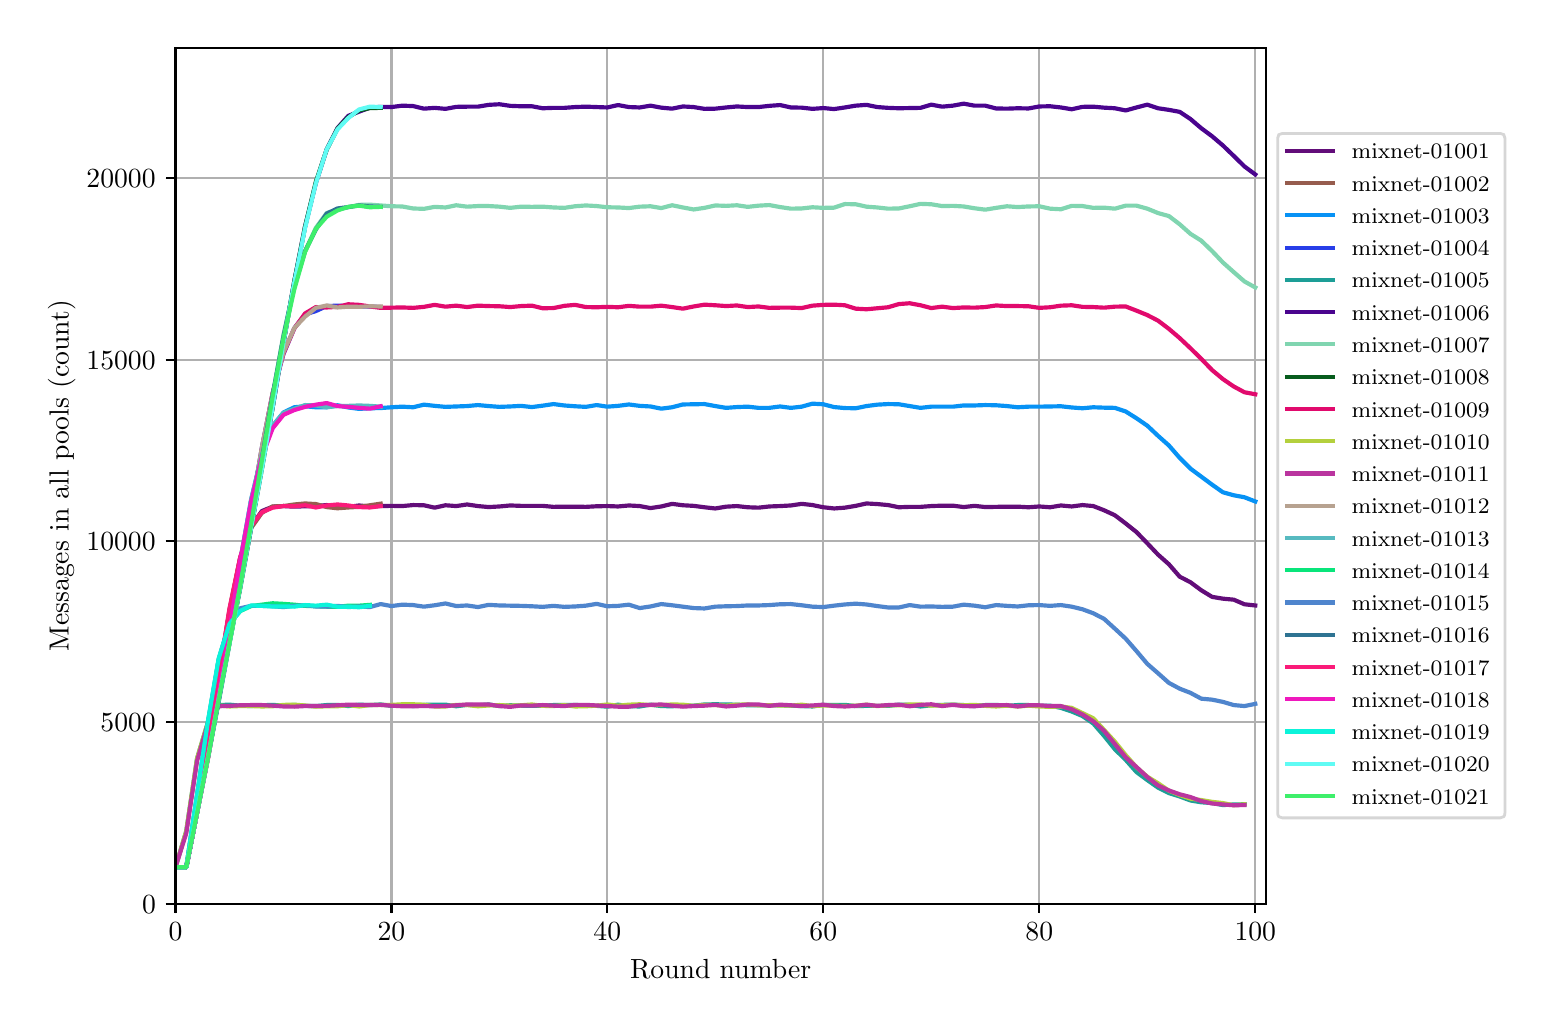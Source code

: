 \begingroup%
\makeatletter%
\begin{pgfpicture}%
\pgfpathrectangle{\pgfpointorigin}{\pgfqpoint{7.486in}{4.879in}}%
\pgfusepath{use as bounding box, clip}%
\begin{pgfscope}%
\pgfsetbuttcap%
\pgfsetmiterjoin%
\definecolor{currentfill}{rgb}{1.0,1.0,1.0}%
\pgfsetfillcolor{currentfill}%
\pgfsetlinewidth{0.0pt}%
\definecolor{currentstroke}{rgb}{1.0,1.0,1.0}%
\pgfsetstrokecolor{currentstroke}%
\pgfsetdash{}{0pt}%
\pgfpathmoveto{\pgfqpoint{0.0in}{0.0in}}%
\pgfpathlineto{\pgfqpoint{7.486in}{0.0in}}%
\pgfpathlineto{\pgfqpoint{7.486in}{4.879in}}%
\pgfpathlineto{\pgfqpoint{0.0in}{4.879in}}%
\pgfpathclose%
\pgfusepath{fill}%
\end{pgfscope}%
\begin{pgfscope}%
\pgfsetbuttcap%
\pgfsetmiterjoin%
\definecolor{currentfill}{rgb}{1.0,1.0,1.0}%
\pgfsetfillcolor{currentfill}%
\pgfsetlinewidth{0.0pt}%
\definecolor{currentstroke}{rgb}{0.0,0.0,0.0}%
\pgfsetstrokecolor{currentstroke}%
\pgfsetstrokeopacity{0.0}%
\pgfsetdash{}{0pt}%
\pgfpathmoveto{\pgfqpoint{0.739in}{0.499in}}%
\pgfpathlineto{\pgfqpoint{6.192in}{0.499in}}%
\pgfpathlineto{\pgfqpoint{6.192in}{4.779in}}%
\pgfpathlineto{\pgfqpoint{0.739in}{4.779in}}%
\pgfpathclose%
\pgfusepath{fill}%
\end{pgfscope}%
\begin{pgfscope}%
\pgfpathrectangle{\pgfqpoint{0.739in}{0.499in}}{\pgfqpoint{5.453in}{4.279in}}%
\pgfusepath{clip}%
\pgfsetrectcap%
\pgfsetroundjoin%
\pgfsetlinewidth{0.803pt}%
\definecolor{currentstroke}{rgb}{0.69,0.69,0.69}%
\pgfsetstrokecolor{currentstroke}%
\pgfsetdash{}{0pt}%
\pgfpathmoveto{\pgfqpoint{0.739in}{0.499in}}%
\pgfpathlineto{\pgfqpoint{0.739in}{4.779in}}%
\pgfusepath{stroke}%
\end{pgfscope}%
\begin{pgfscope}%
\pgfsetbuttcap%
\pgfsetroundjoin%
\definecolor{currentfill}{rgb}{0.0,0.0,0.0}%
\pgfsetfillcolor{currentfill}%
\pgfsetlinewidth{0.803pt}%
\definecolor{currentstroke}{rgb}{0.0,0.0,0.0}%
\pgfsetstrokecolor{currentstroke}%
\pgfsetdash{}{0pt}%
\pgfsys@defobject{currentmarker}{\pgfqpoint{0.0in}{-0.049in}}{\pgfqpoint{0.0in}{0.0in}}{%
\pgfpathmoveto{\pgfqpoint{0.0in}{0.0in}}%
\pgfpathlineto{\pgfqpoint{0.0in}{-0.049in}}%
\pgfusepath{stroke,fill}%
}%
\begin{pgfscope}%
\pgfsys@transformshift{0.739in}{0.499in}%
\pgfsys@useobject{currentmarker}{}%
\end{pgfscope}%
\end{pgfscope}%
\begin{pgfscope}%
\definecolor{textcolor}{rgb}{0.0,0.0,0.0}%
\pgfsetstrokecolor{textcolor}%
\pgfsetfillcolor{textcolor}%
\pgftext[x=0.739in,y=0.402in,,top]{\color{textcolor}\rmfamily\fontsize{10.0}{12.0}\selectfont \(\displaystyle 0\)}%
\end{pgfscope}%
\begin{pgfscope}%
\pgfpathrectangle{\pgfqpoint{0.739in}{0.499in}}{\pgfqpoint{5.453in}{4.279in}}%
\pgfusepath{clip}%
\pgfsetrectcap%
\pgfsetroundjoin%
\pgfsetlinewidth{0.803pt}%
\definecolor{currentstroke}{rgb}{0.69,0.69,0.69}%
\pgfsetstrokecolor{currentstroke}%
\pgfsetdash{}{0pt}%
\pgfpathmoveto{\pgfqpoint{1.819in}{0.499in}}%
\pgfpathlineto{\pgfqpoint{1.819in}{4.779in}}%
\pgfusepath{stroke}%
\end{pgfscope}%
\begin{pgfscope}%
\pgfsetbuttcap%
\pgfsetroundjoin%
\definecolor{currentfill}{rgb}{0.0,0.0,0.0}%
\pgfsetfillcolor{currentfill}%
\pgfsetlinewidth{0.803pt}%
\definecolor{currentstroke}{rgb}{0.0,0.0,0.0}%
\pgfsetstrokecolor{currentstroke}%
\pgfsetdash{}{0pt}%
\pgfsys@defobject{currentmarker}{\pgfqpoint{0.0in}{-0.049in}}{\pgfqpoint{0.0in}{0.0in}}{%
\pgfpathmoveto{\pgfqpoint{0.0in}{0.0in}}%
\pgfpathlineto{\pgfqpoint{0.0in}{-0.049in}}%
\pgfusepath{stroke,fill}%
}%
\begin{pgfscope}%
\pgfsys@transformshift{1.819in}{0.499in}%
\pgfsys@useobject{currentmarker}{}%
\end{pgfscope}%
\end{pgfscope}%
\begin{pgfscope}%
\definecolor{textcolor}{rgb}{0.0,0.0,0.0}%
\pgfsetstrokecolor{textcolor}%
\pgfsetfillcolor{textcolor}%
\pgftext[x=1.819in,y=0.402in,,top]{\color{textcolor}\rmfamily\fontsize{10.0}{12.0}\selectfont \(\displaystyle 20\)}%
\end{pgfscope}%
\begin{pgfscope}%
\pgfpathrectangle{\pgfqpoint{0.739in}{0.499in}}{\pgfqpoint{5.453in}{4.279in}}%
\pgfusepath{clip}%
\pgfsetrectcap%
\pgfsetroundjoin%
\pgfsetlinewidth{0.803pt}%
\definecolor{currentstroke}{rgb}{0.69,0.69,0.69}%
\pgfsetstrokecolor{currentstroke}%
\pgfsetdash{}{0pt}%
\pgfpathmoveto{\pgfqpoint{2.898in}{0.499in}}%
\pgfpathlineto{\pgfqpoint{2.898in}{4.779in}}%
\pgfusepath{stroke}%
\end{pgfscope}%
\begin{pgfscope}%
\pgfsetbuttcap%
\pgfsetroundjoin%
\definecolor{currentfill}{rgb}{0.0,0.0,0.0}%
\pgfsetfillcolor{currentfill}%
\pgfsetlinewidth{0.803pt}%
\definecolor{currentstroke}{rgb}{0.0,0.0,0.0}%
\pgfsetstrokecolor{currentstroke}%
\pgfsetdash{}{0pt}%
\pgfsys@defobject{currentmarker}{\pgfqpoint{0.0in}{-0.049in}}{\pgfqpoint{0.0in}{0.0in}}{%
\pgfpathmoveto{\pgfqpoint{0.0in}{0.0in}}%
\pgfpathlineto{\pgfqpoint{0.0in}{-0.049in}}%
\pgfusepath{stroke,fill}%
}%
\begin{pgfscope}%
\pgfsys@transformshift{2.898in}{0.499in}%
\pgfsys@useobject{currentmarker}{}%
\end{pgfscope}%
\end{pgfscope}%
\begin{pgfscope}%
\definecolor{textcolor}{rgb}{0.0,0.0,0.0}%
\pgfsetstrokecolor{textcolor}%
\pgfsetfillcolor{textcolor}%
\pgftext[x=2.898in,y=0.402in,,top]{\color{textcolor}\rmfamily\fontsize{10.0}{12.0}\selectfont \(\displaystyle 40\)}%
\end{pgfscope}%
\begin{pgfscope}%
\pgfpathrectangle{\pgfqpoint{0.739in}{0.499in}}{\pgfqpoint{5.453in}{4.279in}}%
\pgfusepath{clip}%
\pgfsetrectcap%
\pgfsetroundjoin%
\pgfsetlinewidth{0.803pt}%
\definecolor{currentstroke}{rgb}{0.69,0.69,0.69}%
\pgfsetstrokecolor{currentstroke}%
\pgfsetdash{}{0pt}%
\pgfpathmoveto{\pgfqpoint{3.978in}{0.499in}}%
\pgfpathlineto{\pgfqpoint{3.978in}{4.779in}}%
\pgfusepath{stroke}%
\end{pgfscope}%
\begin{pgfscope}%
\pgfsetbuttcap%
\pgfsetroundjoin%
\definecolor{currentfill}{rgb}{0.0,0.0,0.0}%
\pgfsetfillcolor{currentfill}%
\pgfsetlinewidth{0.803pt}%
\definecolor{currentstroke}{rgb}{0.0,0.0,0.0}%
\pgfsetstrokecolor{currentstroke}%
\pgfsetdash{}{0pt}%
\pgfsys@defobject{currentmarker}{\pgfqpoint{0.0in}{-0.049in}}{\pgfqpoint{0.0in}{0.0in}}{%
\pgfpathmoveto{\pgfqpoint{0.0in}{0.0in}}%
\pgfpathlineto{\pgfqpoint{0.0in}{-0.049in}}%
\pgfusepath{stroke,fill}%
}%
\begin{pgfscope}%
\pgfsys@transformshift{3.978in}{0.499in}%
\pgfsys@useobject{currentmarker}{}%
\end{pgfscope}%
\end{pgfscope}%
\begin{pgfscope}%
\definecolor{textcolor}{rgb}{0.0,0.0,0.0}%
\pgfsetstrokecolor{textcolor}%
\pgfsetfillcolor{textcolor}%
\pgftext[x=3.978in,y=0.402in,,top]{\color{textcolor}\rmfamily\fontsize{10.0}{12.0}\selectfont \(\displaystyle 60\)}%
\end{pgfscope}%
\begin{pgfscope}%
\pgfpathrectangle{\pgfqpoint{0.739in}{0.499in}}{\pgfqpoint{5.453in}{4.279in}}%
\pgfusepath{clip}%
\pgfsetrectcap%
\pgfsetroundjoin%
\pgfsetlinewidth{0.803pt}%
\definecolor{currentstroke}{rgb}{0.69,0.69,0.69}%
\pgfsetstrokecolor{currentstroke}%
\pgfsetdash{}{0pt}%
\pgfpathmoveto{\pgfqpoint{5.058in}{0.499in}}%
\pgfpathlineto{\pgfqpoint{5.058in}{4.779in}}%
\pgfusepath{stroke}%
\end{pgfscope}%
\begin{pgfscope}%
\pgfsetbuttcap%
\pgfsetroundjoin%
\definecolor{currentfill}{rgb}{0.0,0.0,0.0}%
\pgfsetfillcolor{currentfill}%
\pgfsetlinewidth{0.803pt}%
\definecolor{currentstroke}{rgb}{0.0,0.0,0.0}%
\pgfsetstrokecolor{currentstroke}%
\pgfsetdash{}{0pt}%
\pgfsys@defobject{currentmarker}{\pgfqpoint{0.0in}{-0.049in}}{\pgfqpoint{0.0in}{0.0in}}{%
\pgfpathmoveto{\pgfqpoint{0.0in}{0.0in}}%
\pgfpathlineto{\pgfqpoint{0.0in}{-0.049in}}%
\pgfusepath{stroke,fill}%
}%
\begin{pgfscope}%
\pgfsys@transformshift{5.058in}{0.499in}%
\pgfsys@useobject{currentmarker}{}%
\end{pgfscope}%
\end{pgfscope}%
\begin{pgfscope}%
\definecolor{textcolor}{rgb}{0.0,0.0,0.0}%
\pgfsetstrokecolor{textcolor}%
\pgfsetfillcolor{textcolor}%
\pgftext[x=5.058in,y=0.402in,,top]{\color{textcolor}\rmfamily\fontsize{10.0}{12.0}\selectfont \(\displaystyle 80\)}%
\end{pgfscope}%
\begin{pgfscope}%
\pgfpathrectangle{\pgfqpoint{0.739in}{0.499in}}{\pgfqpoint{5.453in}{4.279in}}%
\pgfusepath{clip}%
\pgfsetrectcap%
\pgfsetroundjoin%
\pgfsetlinewidth{0.803pt}%
\definecolor{currentstroke}{rgb}{0.69,0.69,0.69}%
\pgfsetstrokecolor{currentstroke}%
\pgfsetdash{}{0pt}%
\pgfpathmoveto{\pgfqpoint{6.138in}{0.499in}}%
\pgfpathlineto{\pgfqpoint{6.138in}{4.779in}}%
\pgfusepath{stroke}%
\end{pgfscope}%
\begin{pgfscope}%
\pgfsetbuttcap%
\pgfsetroundjoin%
\definecolor{currentfill}{rgb}{0.0,0.0,0.0}%
\pgfsetfillcolor{currentfill}%
\pgfsetlinewidth{0.803pt}%
\definecolor{currentstroke}{rgb}{0.0,0.0,0.0}%
\pgfsetstrokecolor{currentstroke}%
\pgfsetdash{}{0pt}%
\pgfsys@defobject{currentmarker}{\pgfqpoint{0.0in}{-0.049in}}{\pgfqpoint{0.0in}{0.0in}}{%
\pgfpathmoveto{\pgfqpoint{0.0in}{0.0in}}%
\pgfpathlineto{\pgfqpoint{0.0in}{-0.049in}}%
\pgfusepath{stroke,fill}%
}%
\begin{pgfscope}%
\pgfsys@transformshift{6.138in}{0.499in}%
\pgfsys@useobject{currentmarker}{}%
\end{pgfscope}%
\end{pgfscope}%
\begin{pgfscope}%
\definecolor{textcolor}{rgb}{0.0,0.0,0.0}%
\pgfsetstrokecolor{textcolor}%
\pgfsetfillcolor{textcolor}%
\pgftext[x=6.138in,y=0.402in,,top]{\color{textcolor}\rmfamily\fontsize{10.0}{12.0}\selectfont \(\displaystyle 100\)}%
\end{pgfscope}%
\begin{pgfscope}%
\definecolor{textcolor}{rgb}{0.0,0.0,0.0}%
\pgfsetstrokecolor{textcolor}%
\pgfsetfillcolor{textcolor}%
\pgftext[x=3.465in,y=0.223in,,top]{\color{textcolor}\rmfamily\fontsize{10.0}{12.0}\selectfont Round number}%
\end{pgfscope}%
\begin{pgfscope}%
\pgfpathrectangle{\pgfqpoint{0.739in}{0.499in}}{\pgfqpoint{5.453in}{4.279in}}%
\pgfusepath{clip}%
\pgfsetrectcap%
\pgfsetroundjoin%
\pgfsetlinewidth{0.803pt}%
\definecolor{currentstroke}{rgb}{0.69,0.69,0.69}%
\pgfsetstrokecolor{currentstroke}%
\pgfsetdash{}{0pt}%
\pgfpathmoveto{\pgfqpoint{0.739in}{0.499in}}%
\pgfpathlineto{\pgfqpoint{6.192in}{0.499in}}%
\pgfusepath{stroke}%
\end{pgfscope}%
\begin{pgfscope}%
\pgfsetbuttcap%
\pgfsetroundjoin%
\definecolor{currentfill}{rgb}{0.0,0.0,0.0}%
\pgfsetfillcolor{currentfill}%
\pgfsetlinewidth{0.803pt}%
\definecolor{currentstroke}{rgb}{0.0,0.0,0.0}%
\pgfsetstrokecolor{currentstroke}%
\pgfsetdash{}{0pt}%
\pgfsys@defobject{currentmarker}{\pgfqpoint{-0.049in}{0.0in}}{\pgfqpoint{0.0in}{0.0in}}{%
\pgfpathmoveto{\pgfqpoint{0.0in}{0.0in}}%
\pgfpathlineto{\pgfqpoint{-0.049in}{0.0in}}%
\pgfusepath{stroke,fill}%
}%
\begin{pgfscope}%
\pgfsys@transformshift{0.739in}{0.499in}%
\pgfsys@useobject{currentmarker}{}%
\end{pgfscope}%
\end{pgfscope}%
\begin{pgfscope}%
\definecolor{textcolor}{rgb}{0.0,0.0,0.0}%
\pgfsetstrokecolor{textcolor}%
\pgfsetfillcolor{textcolor}%
\pgftext[x=0.572in,y=0.451in,left,base]{\color{textcolor}\rmfamily\fontsize{10.0}{12.0}\selectfont \(\displaystyle 0\)}%
\end{pgfscope}%
\begin{pgfscope}%
\pgfpathrectangle{\pgfqpoint{0.739in}{0.499in}}{\pgfqpoint{5.453in}{4.279in}}%
\pgfusepath{clip}%
\pgfsetrectcap%
\pgfsetroundjoin%
\pgfsetlinewidth{0.803pt}%
\definecolor{currentstroke}{rgb}{0.69,0.69,0.69}%
\pgfsetstrokecolor{currentstroke}%
\pgfsetdash{}{0pt}%
\pgfpathmoveto{\pgfqpoint{0.739in}{1.406in}}%
\pgfpathlineto{\pgfqpoint{6.192in}{1.406in}}%
\pgfusepath{stroke}%
\end{pgfscope}%
\begin{pgfscope}%
\pgfsetbuttcap%
\pgfsetroundjoin%
\definecolor{currentfill}{rgb}{0.0,0.0,0.0}%
\pgfsetfillcolor{currentfill}%
\pgfsetlinewidth{0.803pt}%
\definecolor{currentstroke}{rgb}{0.0,0.0,0.0}%
\pgfsetstrokecolor{currentstroke}%
\pgfsetdash{}{0pt}%
\pgfsys@defobject{currentmarker}{\pgfqpoint{-0.049in}{0.0in}}{\pgfqpoint{0.0in}{0.0in}}{%
\pgfpathmoveto{\pgfqpoint{0.0in}{0.0in}}%
\pgfpathlineto{\pgfqpoint{-0.049in}{0.0in}}%
\pgfusepath{stroke,fill}%
}%
\begin{pgfscope}%
\pgfsys@transformshift{0.739in}{1.406in}%
\pgfsys@useobject{currentmarker}{}%
\end{pgfscope}%
\end{pgfscope}%
\begin{pgfscope}%
\definecolor{textcolor}{rgb}{0.0,0.0,0.0}%
\pgfsetstrokecolor{textcolor}%
\pgfsetfillcolor{textcolor}%
\pgftext[x=0.364in,y=1.358in,left,base]{\color{textcolor}\rmfamily\fontsize{10.0}{12.0}\selectfont \(\displaystyle 5000\)}%
\end{pgfscope}%
\begin{pgfscope}%
\pgfpathrectangle{\pgfqpoint{0.739in}{0.499in}}{\pgfqpoint{5.453in}{4.279in}}%
\pgfusepath{clip}%
\pgfsetrectcap%
\pgfsetroundjoin%
\pgfsetlinewidth{0.803pt}%
\definecolor{currentstroke}{rgb}{0.69,0.69,0.69}%
\pgfsetstrokecolor{currentstroke}%
\pgfsetdash{}{0pt}%
\pgfpathmoveto{\pgfqpoint{0.739in}{2.313in}}%
\pgfpathlineto{\pgfqpoint{6.192in}{2.313in}}%
\pgfusepath{stroke}%
\end{pgfscope}%
\begin{pgfscope}%
\pgfsetbuttcap%
\pgfsetroundjoin%
\definecolor{currentfill}{rgb}{0.0,0.0,0.0}%
\pgfsetfillcolor{currentfill}%
\pgfsetlinewidth{0.803pt}%
\definecolor{currentstroke}{rgb}{0.0,0.0,0.0}%
\pgfsetstrokecolor{currentstroke}%
\pgfsetdash{}{0pt}%
\pgfsys@defobject{currentmarker}{\pgfqpoint{-0.049in}{0.0in}}{\pgfqpoint{0.0in}{0.0in}}{%
\pgfpathmoveto{\pgfqpoint{0.0in}{0.0in}}%
\pgfpathlineto{\pgfqpoint{-0.049in}{0.0in}}%
\pgfusepath{stroke,fill}%
}%
\begin{pgfscope}%
\pgfsys@transformshift{0.739in}{2.313in}%
\pgfsys@useobject{currentmarker}{}%
\end{pgfscope}%
\end{pgfscope}%
\begin{pgfscope}%
\definecolor{textcolor}{rgb}{0.0,0.0,0.0}%
\pgfsetstrokecolor{textcolor}%
\pgfsetfillcolor{textcolor}%
\pgftext[x=0.294in,y=2.264in,left,base]{\color{textcolor}\rmfamily\fontsize{10.0}{12.0}\selectfont \(\displaystyle 10000\)}%
\end{pgfscope}%
\begin{pgfscope}%
\pgfpathrectangle{\pgfqpoint{0.739in}{0.499in}}{\pgfqpoint{5.453in}{4.279in}}%
\pgfusepath{clip}%
\pgfsetrectcap%
\pgfsetroundjoin%
\pgfsetlinewidth{0.803pt}%
\definecolor{currentstroke}{rgb}{0.69,0.69,0.69}%
\pgfsetstrokecolor{currentstroke}%
\pgfsetdash{}{0pt}%
\pgfpathmoveto{\pgfqpoint{0.739in}{3.219in}}%
\pgfpathlineto{\pgfqpoint{6.192in}{3.219in}}%
\pgfusepath{stroke}%
\end{pgfscope}%
\begin{pgfscope}%
\pgfsetbuttcap%
\pgfsetroundjoin%
\definecolor{currentfill}{rgb}{0.0,0.0,0.0}%
\pgfsetfillcolor{currentfill}%
\pgfsetlinewidth{0.803pt}%
\definecolor{currentstroke}{rgb}{0.0,0.0,0.0}%
\pgfsetstrokecolor{currentstroke}%
\pgfsetdash{}{0pt}%
\pgfsys@defobject{currentmarker}{\pgfqpoint{-0.049in}{0.0in}}{\pgfqpoint{0.0in}{0.0in}}{%
\pgfpathmoveto{\pgfqpoint{0.0in}{0.0in}}%
\pgfpathlineto{\pgfqpoint{-0.049in}{0.0in}}%
\pgfusepath{stroke,fill}%
}%
\begin{pgfscope}%
\pgfsys@transformshift{0.739in}{3.219in}%
\pgfsys@useobject{currentmarker}{}%
\end{pgfscope}%
\end{pgfscope}%
\begin{pgfscope}%
\definecolor{textcolor}{rgb}{0.0,0.0,0.0}%
\pgfsetstrokecolor{textcolor}%
\pgfsetfillcolor{textcolor}%
\pgftext[x=0.294in,y=3.171in,left,base]{\color{textcolor}\rmfamily\fontsize{10.0}{12.0}\selectfont \(\displaystyle 15000\)}%
\end{pgfscope}%
\begin{pgfscope}%
\pgfpathrectangle{\pgfqpoint{0.739in}{0.499in}}{\pgfqpoint{5.453in}{4.279in}}%
\pgfusepath{clip}%
\pgfsetrectcap%
\pgfsetroundjoin%
\pgfsetlinewidth{0.803pt}%
\definecolor{currentstroke}{rgb}{0.69,0.69,0.69}%
\pgfsetstrokecolor{currentstroke}%
\pgfsetdash{}{0pt}%
\pgfpathmoveto{\pgfqpoint{0.739in}{4.126in}}%
\pgfpathlineto{\pgfqpoint{6.192in}{4.126in}}%
\pgfusepath{stroke}%
\end{pgfscope}%
\begin{pgfscope}%
\pgfsetbuttcap%
\pgfsetroundjoin%
\definecolor{currentfill}{rgb}{0.0,0.0,0.0}%
\pgfsetfillcolor{currentfill}%
\pgfsetlinewidth{0.803pt}%
\definecolor{currentstroke}{rgb}{0.0,0.0,0.0}%
\pgfsetstrokecolor{currentstroke}%
\pgfsetdash{}{0pt}%
\pgfsys@defobject{currentmarker}{\pgfqpoint{-0.049in}{0.0in}}{\pgfqpoint{0.0in}{0.0in}}{%
\pgfpathmoveto{\pgfqpoint{0.0in}{0.0in}}%
\pgfpathlineto{\pgfqpoint{-0.049in}{0.0in}}%
\pgfusepath{stroke,fill}%
}%
\begin{pgfscope}%
\pgfsys@transformshift{0.739in}{4.126in}%
\pgfsys@useobject{currentmarker}{}%
\end{pgfscope}%
\end{pgfscope}%
\begin{pgfscope}%
\definecolor{textcolor}{rgb}{0.0,0.0,0.0}%
\pgfsetstrokecolor{textcolor}%
\pgfsetfillcolor{textcolor}%
\pgftext[x=0.294in,y=4.078in,left,base]{\color{textcolor}\rmfamily\fontsize{10.0}{12.0}\selectfont \(\displaystyle 20000\)}%
\end{pgfscope}%
\begin{pgfscope}%
\definecolor{textcolor}{rgb}{0.0,0.0,0.0}%
\pgfsetstrokecolor{textcolor}%
\pgfsetfillcolor{textcolor}%
\pgftext[x=0.239in,y=2.639in,,bottom,rotate=90.0]{\color{textcolor}\rmfamily\fontsize{10.0}{12.0}\selectfont Messages in all pools (count)}%
\end{pgfscope}%
\begin{pgfscope}%
\pgfpathrectangle{\pgfqpoint{0.739in}{0.499in}}{\pgfqpoint{5.453in}{4.279in}}%
\pgfusepath{clip}%
\pgfsetrectcap%
\pgfsetroundjoin%
\pgfsetlinewidth{1.506pt}%
\definecolor{currentstroke}{rgb}{0.385,0.05,0.473}%
\pgfsetstrokecolor{currentstroke}%
\pgfsetdash{}{0pt}%
\pgfpathmoveto{\pgfqpoint{0.739in}{0.681in}}%
\pgfpathlineto{\pgfqpoint{0.793in}{0.681in}}%
\pgfpathlineto{\pgfqpoint{0.847in}{0.957in}}%
\pgfpathlineto{\pgfqpoint{0.901in}{1.276in}}%
\pgfpathlineto{\pgfqpoint{0.955in}{1.631in}}%
\pgfpathlineto{\pgfqpoint{1.009in}{1.962in}}%
\pgfpathlineto{\pgfqpoint{1.063in}{2.23in}}%
\pgfpathlineto{\pgfqpoint{1.117in}{2.386in}}%
\pgfpathlineto{\pgfqpoint{1.171in}{2.462in}}%
\pgfpathlineto{\pgfqpoint{1.225in}{2.484in}}%
\pgfpathlineto{\pgfqpoint{1.279in}{2.487in}}%
\pgfpathlineto{\pgfqpoint{1.333in}{2.484in}}%
\pgfpathlineto{\pgfqpoint{1.387in}{2.486in}}%
\pgfpathlineto{\pgfqpoint{1.441in}{2.487in}}%
\pgfpathlineto{\pgfqpoint{1.495in}{2.492in}}%
\pgfpathlineto{\pgfqpoint{1.549in}{2.488in}}%
\pgfpathlineto{\pgfqpoint{1.603in}{2.483in}}%
\pgfpathlineto{\pgfqpoint{1.657in}{2.49in}}%
\pgfpathlineto{\pgfqpoint{1.711in}{2.485in}}%
\pgfpathlineto{\pgfqpoint{1.765in}{2.487in}}%
\pgfpathlineto{\pgfqpoint{1.819in}{2.488in}}%
\pgfpathlineto{\pgfqpoint{1.873in}{2.487in}}%
\pgfpathlineto{\pgfqpoint{1.927in}{2.492in}}%
\pgfpathlineto{\pgfqpoint{1.981in}{2.491in}}%
\pgfpathlineto{\pgfqpoint{2.035in}{2.479in}}%
\pgfpathlineto{\pgfqpoint{2.089in}{2.491in}}%
\pgfpathlineto{\pgfqpoint{2.143in}{2.487in}}%
\pgfpathlineto{\pgfqpoint{2.197in}{2.495in}}%
\pgfpathlineto{\pgfqpoint{2.251in}{2.487in}}%
\pgfpathlineto{\pgfqpoint{2.305in}{2.482in}}%
\pgfpathlineto{\pgfqpoint{2.359in}{2.485in}}%
\pgfpathlineto{\pgfqpoint{2.413in}{2.49in}}%
\pgfpathlineto{\pgfqpoint{2.467in}{2.488in}}%
\pgfpathlineto{\pgfqpoint{2.521in}{2.488in}}%
\pgfpathlineto{\pgfqpoint{2.575in}{2.488in}}%
\pgfpathlineto{\pgfqpoint{2.629in}{2.483in}}%
\pgfpathlineto{\pgfqpoint{2.683in}{2.484in}}%
\pgfpathlineto{\pgfqpoint{2.737in}{2.484in}}%
\pgfpathlineto{\pgfqpoint{2.791in}{2.483in}}%
\pgfpathlineto{\pgfqpoint{2.845in}{2.486in}}%
\pgfpathlineto{\pgfqpoint{2.898in}{2.487in}}%
\pgfpathlineto{\pgfqpoint{2.952in}{2.485in}}%
\pgfpathlineto{\pgfqpoint{3.006in}{2.49in}}%
\pgfpathlineto{\pgfqpoint{3.06in}{2.487in}}%
\pgfpathlineto{\pgfqpoint{3.114in}{2.477in}}%
\pgfpathlineto{\pgfqpoint{3.168in}{2.485in}}%
\pgfpathlineto{\pgfqpoint{3.222in}{2.498in}}%
\pgfpathlineto{\pgfqpoint{3.276in}{2.491in}}%
\pgfpathlineto{\pgfqpoint{3.33in}{2.488in}}%
\pgfpathlineto{\pgfqpoint{3.384in}{2.481in}}%
\pgfpathlineto{\pgfqpoint{3.438in}{2.475in}}%
\pgfpathlineto{\pgfqpoint{3.492in}{2.484in}}%
\pgfpathlineto{\pgfqpoint{3.546in}{2.487in}}%
\pgfpathlineto{\pgfqpoint{3.6in}{2.481in}}%
\pgfpathlineto{\pgfqpoint{3.654in}{2.479in}}%
\pgfpathlineto{\pgfqpoint{3.708in}{2.485in}}%
\pgfpathlineto{\pgfqpoint{3.762in}{2.487in}}%
\pgfpathlineto{\pgfqpoint{3.816in}{2.49in}}%
\pgfpathlineto{\pgfqpoint{3.87in}{2.498in}}%
\pgfpathlineto{\pgfqpoint{3.924in}{2.492in}}%
\pgfpathlineto{\pgfqpoint{3.978in}{2.481in}}%
\pgfpathlineto{\pgfqpoint{4.032in}{2.475in}}%
\pgfpathlineto{\pgfqpoint{4.086in}{2.479in}}%
\pgfpathlineto{\pgfqpoint{4.14in}{2.488in}}%
\pgfpathlineto{\pgfqpoint{4.194in}{2.5in}}%
\pgfpathlineto{\pgfqpoint{4.248in}{2.497in}}%
\pgfpathlineto{\pgfqpoint{4.302in}{2.492in}}%
\pgfpathlineto{\pgfqpoint{4.356in}{2.481in}}%
\pgfpathlineto{\pgfqpoint{4.41in}{2.483in}}%
\pgfpathlineto{\pgfqpoint{4.464in}{2.483in}}%
\pgfpathlineto{\pgfqpoint{4.518in}{2.487in}}%
\pgfpathlineto{\pgfqpoint{4.572in}{2.489in}}%
\pgfpathlineto{\pgfqpoint{4.626in}{2.489in}}%
\pgfpathlineto{\pgfqpoint{4.68in}{2.482in}}%
\pgfpathlineto{\pgfqpoint{4.734in}{2.488in}}%
\pgfpathlineto{\pgfqpoint{4.788in}{2.482in}}%
\pgfpathlineto{\pgfqpoint{4.842in}{2.483in}}%
\pgfpathlineto{\pgfqpoint{4.896in}{2.484in}}%
\pgfpathlineto{\pgfqpoint{4.95in}{2.484in}}%
\pgfpathlineto{\pgfqpoint{5.004in}{2.481in}}%
\pgfpathlineto{\pgfqpoint{5.058in}{2.485in}}%
\pgfpathlineto{\pgfqpoint{5.112in}{2.481in}}%
\pgfpathlineto{\pgfqpoint{5.166in}{2.49in}}%
\pgfpathlineto{\pgfqpoint{5.22in}{2.485in}}%
\pgfpathlineto{\pgfqpoint{5.274in}{2.492in}}%
\pgfpathlineto{\pgfqpoint{5.328in}{2.487in}}%
\pgfpathlineto{\pgfqpoint{5.382in}{2.466in}}%
\pgfpathlineto{\pgfqpoint{5.436in}{2.441in}}%
\pgfpathlineto{\pgfqpoint{5.49in}{2.4in}}%
\pgfpathlineto{\pgfqpoint{5.544in}{2.357in}}%
\pgfpathlineto{\pgfqpoint{5.598in}{2.301in}}%
\pgfpathlineto{\pgfqpoint{5.652in}{2.244in}}%
\pgfpathlineto{\pgfqpoint{5.706in}{2.196in}}%
\pgfpathlineto{\pgfqpoint{5.76in}{2.134in}}%
\pgfpathlineto{\pgfqpoint{5.814in}{2.106in}}%
\pgfpathlineto{\pgfqpoint{5.868in}{2.066in}}%
\pgfpathlineto{\pgfqpoint{5.922in}{2.033in}}%
\pgfpathlineto{\pgfqpoint{5.976in}{2.024in}}%
\pgfpathlineto{\pgfqpoint{6.03in}{2.019in}}%
\pgfpathlineto{\pgfqpoint{6.084in}{1.996in}}%
\pgfpathlineto{\pgfqpoint{6.138in}{1.99in}}%
\pgfusepath{stroke}%
\end{pgfscope}%
\begin{pgfscope}%
\pgfpathrectangle{\pgfqpoint{0.739in}{0.499in}}{\pgfqpoint{5.453in}{4.279in}}%
\pgfusepath{clip}%
\pgfsetrectcap%
\pgfsetroundjoin%
\pgfsetlinewidth{1.506pt}%
\definecolor{currentstroke}{rgb}{0.589,0.362,0.306}%
\pgfsetstrokecolor{currentstroke}%
\pgfsetdash{}{0pt}%
\pgfpathmoveto{\pgfqpoint{0.739in}{0.681in}}%
\pgfpathlineto{\pgfqpoint{0.793in}{0.681in}}%
\pgfpathlineto{\pgfqpoint{0.847in}{0.958in}}%
\pgfpathlineto{\pgfqpoint{0.901in}{1.271in}}%
\pgfpathlineto{\pgfqpoint{0.955in}{1.624in}}%
\pgfpathlineto{\pgfqpoint{1.009in}{1.969in}}%
\pgfpathlineto{\pgfqpoint{1.063in}{2.229in}}%
\pgfpathlineto{\pgfqpoint{1.117in}{2.377in}}%
\pgfpathlineto{\pgfqpoint{1.171in}{2.453in}}%
\pgfpathlineto{\pgfqpoint{1.225in}{2.485in}}%
\pgfpathlineto{\pgfqpoint{1.279in}{2.487in}}%
\pgfpathlineto{\pgfqpoint{1.333in}{2.495in}}%
\pgfpathlineto{\pgfqpoint{1.387in}{2.5in}}%
\pgfpathlineto{\pgfqpoint{1.441in}{2.497in}}%
\pgfpathlineto{\pgfqpoint{1.495in}{2.482in}}%
\pgfpathlineto{\pgfqpoint{1.549in}{2.476in}}%
\pgfpathlineto{\pgfqpoint{1.603in}{2.48in}}%
\pgfpathlineto{\pgfqpoint{1.657in}{2.483in}}%
\pgfpathlineto{\pgfqpoint{1.711in}{2.491in}}%
\pgfpathlineto{\pgfqpoint{1.765in}{2.499in}}%
\pgfusepath{stroke}%
\end{pgfscope}%
\begin{pgfscope}%
\pgfpathrectangle{\pgfqpoint{0.739in}{0.499in}}{\pgfqpoint{5.453in}{4.279in}}%
\pgfusepath{clip}%
\pgfsetrectcap%
\pgfsetroundjoin%
\pgfsetlinewidth{1.506pt}%
\definecolor{currentstroke}{rgb}{0.026,0.574,0.961}%
\pgfsetstrokecolor{currentstroke}%
\pgfsetdash{}{0pt}%
\pgfpathmoveto{\pgfqpoint{0.739in}{0.681in}}%
\pgfpathlineto{\pgfqpoint{0.793in}{0.681in}}%
\pgfpathlineto{\pgfqpoint{0.847in}{0.953in}}%
\pgfpathlineto{\pgfqpoint{0.901in}{1.234in}}%
\pgfpathlineto{\pgfqpoint{0.955in}{1.557in}}%
\pgfpathlineto{\pgfqpoint{1.009in}{1.874in}}%
\pgfpathlineto{\pgfqpoint{1.063in}{2.211in}}%
\pgfpathlineto{\pgfqpoint{1.117in}{2.518in}}%
\pgfpathlineto{\pgfqpoint{1.171in}{2.743in}}%
\pgfpathlineto{\pgfqpoint{1.225in}{2.888in}}%
\pgfpathlineto{\pgfqpoint{1.279in}{2.955in}}%
\pgfpathlineto{\pgfqpoint{1.333in}{2.981in}}%
\pgfpathlineto{\pgfqpoint{1.387in}{2.986in}}%
\pgfpathlineto{\pgfqpoint{1.441in}{2.981in}}%
\pgfpathlineto{\pgfqpoint{1.495in}{2.981in}}%
\pgfpathlineto{\pgfqpoint{1.549in}{2.991in}}%
\pgfpathlineto{\pgfqpoint{1.603in}{2.98in}}%
\pgfpathlineto{\pgfqpoint{1.657in}{2.973in}}%
\pgfpathlineto{\pgfqpoint{1.711in}{2.976in}}%
\pgfpathlineto{\pgfqpoint{1.765in}{2.977in}}%
\pgfpathlineto{\pgfqpoint{1.819in}{2.981in}}%
\pgfpathlineto{\pgfqpoint{1.873in}{2.984in}}%
\pgfpathlineto{\pgfqpoint{1.927in}{2.981in}}%
\pgfpathlineto{\pgfqpoint{1.981in}{2.994in}}%
\pgfpathlineto{\pgfqpoint{2.035in}{2.988in}}%
\pgfpathlineto{\pgfqpoint{2.089in}{2.983in}}%
\pgfpathlineto{\pgfqpoint{2.143in}{2.985in}}%
\pgfpathlineto{\pgfqpoint{2.197in}{2.987in}}%
\pgfpathlineto{\pgfqpoint{2.251in}{2.992in}}%
\pgfpathlineto{\pgfqpoint{2.305in}{2.987in}}%
\pgfpathlineto{\pgfqpoint{2.359in}{2.983in}}%
\pgfpathlineto{\pgfqpoint{2.413in}{2.985in}}%
\pgfpathlineto{\pgfqpoint{2.467in}{2.988in}}%
\pgfpathlineto{\pgfqpoint{2.521in}{2.982in}}%
\pgfpathlineto{\pgfqpoint{2.575in}{2.989in}}%
\pgfpathlineto{\pgfqpoint{2.629in}{2.997in}}%
\pgfpathlineto{\pgfqpoint{2.683in}{2.99in}}%
\pgfpathlineto{\pgfqpoint{2.737in}{2.986in}}%
\pgfpathlineto{\pgfqpoint{2.791in}{2.983in}}%
\pgfpathlineto{\pgfqpoint{2.845in}{2.992in}}%
\pgfpathlineto{\pgfqpoint{2.898in}{2.984in}}%
\pgfpathlineto{\pgfqpoint{2.952in}{2.988in}}%
\pgfpathlineto{\pgfqpoint{3.006in}{2.995in}}%
\pgfpathlineto{\pgfqpoint{3.06in}{2.988in}}%
\pgfpathlineto{\pgfqpoint{3.114in}{2.985in}}%
\pgfpathlineto{\pgfqpoint{3.168in}{2.974in}}%
\pgfpathlineto{\pgfqpoint{3.222in}{2.981in}}%
\pgfpathlineto{\pgfqpoint{3.276in}{2.995in}}%
\pgfpathlineto{\pgfqpoint{3.33in}{2.996in}}%
\pgfpathlineto{\pgfqpoint{3.384in}{2.997in}}%
\pgfpathlineto{\pgfqpoint{3.438in}{2.987in}}%
\pgfpathlineto{\pgfqpoint{3.492in}{2.978in}}%
\pgfpathlineto{\pgfqpoint{3.546in}{2.982in}}%
\pgfpathlineto{\pgfqpoint{3.6in}{2.984in}}%
\pgfpathlineto{\pgfqpoint{3.654in}{2.978in}}%
\pgfpathlineto{\pgfqpoint{3.708in}{2.978in}}%
\pgfpathlineto{\pgfqpoint{3.762in}{2.985in}}%
\pgfpathlineto{\pgfqpoint{3.816in}{2.978in}}%
\pgfpathlineto{\pgfqpoint{3.87in}{2.984in}}%
\pgfpathlineto{\pgfqpoint{3.924in}{2.999in}}%
\pgfpathlineto{\pgfqpoint{3.978in}{2.996in}}%
\pgfpathlineto{\pgfqpoint{4.032in}{2.982in}}%
\pgfpathlineto{\pgfqpoint{4.086in}{2.977in}}%
\pgfpathlineto{\pgfqpoint{4.14in}{2.976in}}%
\pgfpathlineto{\pgfqpoint{4.194in}{2.987in}}%
\pgfpathlineto{\pgfqpoint{4.248in}{2.994in}}%
\pgfpathlineto{\pgfqpoint{4.302in}{2.997in}}%
\pgfpathlineto{\pgfqpoint{4.356in}{2.996in}}%
\pgfpathlineto{\pgfqpoint{4.41in}{2.987in}}%
\pgfpathlineto{\pgfqpoint{4.464in}{2.978in}}%
\pgfpathlineto{\pgfqpoint{4.518in}{2.984in}}%
\pgfpathlineto{\pgfqpoint{4.572in}{2.984in}}%
\pgfpathlineto{\pgfqpoint{4.626in}{2.984in}}%
\pgfpathlineto{\pgfqpoint{4.68in}{2.99in}}%
\pgfpathlineto{\pgfqpoint{4.734in}{2.99in}}%
\pgfpathlineto{\pgfqpoint{4.788in}{2.992in}}%
\pgfpathlineto{\pgfqpoint{4.842in}{2.991in}}%
\pgfpathlineto{\pgfqpoint{4.896in}{2.987in}}%
\pgfpathlineto{\pgfqpoint{4.95in}{2.981in}}%
\pgfpathlineto{\pgfqpoint{5.004in}{2.984in}}%
\pgfpathlineto{\pgfqpoint{5.058in}{2.984in}}%
\pgfpathlineto{\pgfqpoint{5.112in}{2.985in}}%
\pgfpathlineto{\pgfqpoint{5.166in}{2.986in}}%
\pgfpathlineto{\pgfqpoint{5.22in}{2.98in}}%
\pgfpathlineto{\pgfqpoint{5.274in}{2.976in}}%
\pgfpathlineto{\pgfqpoint{5.328in}{2.981in}}%
\pgfpathlineto{\pgfqpoint{5.382in}{2.979in}}%
\pgfpathlineto{\pgfqpoint{5.436in}{2.978in}}%
\pgfpathlineto{\pgfqpoint{5.49in}{2.96in}}%
\pgfpathlineto{\pgfqpoint{5.544in}{2.926in}}%
\pgfpathlineto{\pgfqpoint{5.598in}{2.889in}}%
\pgfpathlineto{\pgfqpoint{5.652in}{2.838in}}%
\pgfpathlineto{\pgfqpoint{5.706in}{2.79in}}%
\pgfpathlineto{\pgfqpoint{5.76in}{2.728in}}%
\pgfpathlineto{\pgfqpoint{5.814in}{2.674in}}%
\pgfpathlineto{\pgfqpoint{5.868in}{2.634in}}%
\pgfpathlineto{\pgfqpoint{5.922in}{2.594in}}%
\pgfpathlineto{\pgfqpoint{5.976in}{2.556in}}%
\pgfpathlineto{\pgfqpoint{6.03in}{2.541in}}%
\pgfpathlineto{\pgfqpoint{6.084in}{2.531in}}%
\pgfpathlineto{\pgfqpoint{6.138in}{2.51in}}%
\pgfusepath{stroke}%
\end{pgfscope}%
\begin{pgfscope}%
\pgfpathrectangle{\pgfqpoint{0.739in}{0.499in}}{\pgfqpoint{5.453in}{4.279in}}%
\pgfusepath{clip}%
\pgfsetrectcap%
\pgfsetroundjoin%
\pgfsetlinewidth{1.506pt}%
\definecolor{currentstroke}{rgb}{0.156,0.243,0.91}%
\pgfsetstrokecolor{currentstroke}%
\pgfsetdash{}{0pt}%
\pgfpathmoveto{\pgfqpoint{0.739in}{0.681in}}%
\pgfpathlineto{\pgfqpoint{0.793in}{0.681in}}%
\pgfpathlineto{\pgfqpoint{0.847in}{0.955in}}%
\pgfpathlineto{\pgfqpoint{0.901in}{1.23in}}%
\pgfpathlineto{\pgfqpoint{0.955in}{1.524in}}%
\pgfpathlineto{\pgfqpoint{1.009in}{1.816in}}%
\pgfpathlineto{\pgfqpoint{1.063in}{2.13in}}%
\pgfpathlineto{\pgfqpoint{1.117in}{2.459in}}%
\pgfpathlineto{\pgfqpoint{1.171in}{2.779in}}%
\pgfpathlineto{\pgfqpoint{1.225in}{3.049in}}%
\pgfpathlineto{\pgfqpoint{1.279in}{3.248in}}%
\pgfpathlineto{\pgfqpoint{1.333in}{3.376in}}%
\pgfpathlineto{\pgfqpoint{1.387in}{3.445in}}%
\pgfpathlineto{\pgfqpoint{1.441in}{3.462in}}%
\pgfpathlineto{\pgfqpoint{1.495in}{3.487in}}%
\pgfpathlineto{\pgfqpoint{1.549in}{3.489in}}%
\pgfpathlineto{\pgfqpoint{1.603in}{3.487in}}%
\pgfpathlineto{\pgfqpoint{1.657in}{3.484in}}%
\pgfpathlineto{\pgfqpoint{1.711in}{3.485in}}%
\pgfpathlineto{\pgfqpoint{1.765in}{3.482in}}%
\pgfusepath{stroke}%
\end{pgfscope}%
\begin{pgfscope}%
\pgfpathrectangle{\pgfqpoint{0.739in}{0.499in}}{\pgfqpoint{5.453in}{4.279in}}%
\pgfusepath{clip}%
\pgfsetrectcap%
\pgfsetroundjoin%
\pgfsetlinewidth{1.506pt}%
\definecolor{currentstroke}{rgb}{0.115,0.618,0.592}%
\pgfsetstrokecolor{currentstroke}%
\pgfsetdash{}{0pt}%
\pgfpathmoveto{\pgfqpoint{0.739in}{0.681in}}%
\pgfpathlineto{\pgfqpoint{0.793in}{0.862in}}%
\pgfpathlineto{\pgfqpoint{0.847in}{1.225in}}%
\pgfpathlineto{\pgfqpoint{0.901in}{1.405in}}%
\pgfpathlineto{\pgfqpoint{0.955in}{1.492in}}%
\pgfpathlineto{\pgfqpoint{1.009in}{1.494in}}%
\pgfpathlineto{\pgfqpoint{1.063in}{1.489in}}%
\pgfpathlineto{\pgfqpoint{1.117in}{1.487in}}%
\pgfpathlineto{\pgfqpoint{1.171in}{1.491in}}%
\pgfpathlineto{\pgfqpoint{1.225in}{1.493in}}%
\pgfpathlineto{\pgfqpoint{1.279in}{1.489in}}%
\pgfpathlineto{\pgfqpoint{1.333in}{1.493in}}%
\pgfpathlineto{\pgfqpoint{1.387in}{1.488in}}%
\pgfpathlineto{\pgfqpoint{1.441in}{1.487in}}%
\pgfpathlineto{\pgfqpoint{1.495in}{1.492in}}%
\pgfpathlineto{\pgfqpoint{1.549in}{1.493in}}%
\pgfpathlineto{\pgfqpoint{1.603in}{1.487in}}%
\pgfpathlineto{\pgfqpoint{1.657in}{1.494in}}%
\pgfpathlineto{\pgfqpoint{1.711in}{1.492in}}%
\pgfpathlineto{\pgfqpoint{1.765in}{1.495in}}%
\pgfpathlineto{\pgfqpoint{1.819in}{1.488in}}%
\pgfpathlineto{\pgfqpoint{1.873in}{1.493in}}%
\pgfpathlineto{\pgfqpoint{1.927in}{1.487in}}%
\pgfpathlineto{\pgfqpoint{1.981in}{1.493in}}%
\pgfpathlineto{\pgfqpoint{2.035in}{1.494in}}%
\pgfpathlineto{\pgfqpoint{2.089in}{1.494in}}%
\pgfpathlineto{\pgfqpoint{2.143in}{1.486in}}%
\pgfpathlineto{\pgfqpoint{2.197in}{1.493in}}%
\pgfpathlineto{\pgfqpoint{2.251in}{1.491in}}%
\pgfpathlineto{\pgfqpoint{2.305in}{1.495in}}%
\pgfpathlineto{\pgfqpoint{2.359in}{1.487in}}%
\pgfpathlineto{\pgfqpoint{2.413in}{1.491in}}%
\pgfpathlineto{\pgfqpoint{2.467in}{1.489in}}%
\pgfpathlineto{\pgfqpoint{2.521in}{1.488in}}%
\pgfpathlineto{\pgfqpoint{2.575in}{1.489in}}%
\pgfpathlineto{\pgfqpoint{2.629in}{1.492in}}%
\pgfpathlineto{\pgfqpoint{2.683in}{1.492in}}%
\pgfpathlineto{\pgfqpoint{2.737in}{1.493in}}%
\pgfpathlineto{\pgfqpoint{2.791in}{1.489in}}%
\pgfpathlineto{\pgfqpoint{2.845in}{1.488in}}%
\pgfpathlineto{\pgfqpoint{2.898in}{1.484in}}%
\pgfpathlineto{\pgfqpoint{2.952in}{1.494in}}%
\pgfpathlineto{\pgfqpoint{3.006in}{1.486in}}%
\pgfpathlineto{\pgfqpoint{3.06in}{1.485in}}%
\pgfpathlineto{\pgfqpoint{3.114in}{1.494in}}%
\pgfpathlineto{\pgfqpoint{3.168in}{1.487in}}%
\pgfpathlineto{\pgfqpoint{3.222in}{1.486in}}%
\pgfpathlineto{\pgfqpoint{3.276in}{1.49in}}%
\pgfpathlineto{\pgfqpoint{3.33in}{1.489in}}%
\pgfpathlineto{\pgfqpoint{3.384in}{1.495in}}%
\pgfpathlineto{\pgfqpoint{3.438in}{1.496in}}%
\pgfpathlineto{\pgfqpoint{3.492in}{1.495in}}%
\pgfpathlineto{\pgfqpoint{3.546in}{1.494in}}%
\pgfpathlineto{\pgfqpoint{3.6in}{1.491in}}%
\pgfpathlineto{\pgfqpoint{3.654in}{1.491in}}%
\pgfpathlineto{\pgfqpoint{3.708in}{1.491in}}%
\pgfpathlineto{\pgfqpoint{3.762in}{1.491in}}%
\pgfpathlineto{\pgfqpoint{3.816in}{1.489in}}%
\pgfpathlineto{\pgfqpoint{3.87in}{1.487in}}%
\pgfpathlineto{\pgfqpoint{3.924in}{1.485in}}%
\pgfpathlineto{\pgfqpoint{3.978in}{1.493in}}%
\pgfpathlineto{\pgfqpoint{4.032in}{1.492in}}%
\pgfpathlineto{\pgfqpoint{4.086in}{1.493in}}%
\pgfpathlineto{\pgfqpoint{4.14in}{1.487in}}%
\pgfpathlineto{\pgfqpoint{4.194in}{1.488in}}%
\pgfpathlineto{\pgfqpoint{4.248in}{1.488in}}%
\pgfpathlineto{\pgfqpoint{4.302in}{1.488in}}%
\pgfpathlineto{\pgfqpoint{4.356in}{1.494in}}%
\pgfpathlineto{\pgfqpoint{4.41in}{1.493in}}%
\pgfpathlineto{\pgfqpoint{4.464in}{1.485in}}%
\pgfpathlineto{\pgfqpoint{4.518in}{1.491in}}%
\pgfpathlineto{\pgfqpoint{4.572in}{1.493in}}%
\pgfpathlineto{\pgfqpoint{4.626in}{1.494in}}%
\pgfpathlineto{\pgfqpoint{4.68in}{1.492in}}%
\pgfpathlineto{\pgfqpoint{4.734in}{1.487in}}%
\pgfpathlineto{\pgfqpoint{4.788in}{1.492in}}%
\pgfpathlineto{\pgfqpoint{4.842in}{1.493in}}%
\pgfpathlineto{\pgfqpoint{4.896in}{1.488in}}%
\pgfpathlineto{\pgfqpoint{4.95in}{1.492in}}%
\pgfpathlineto{\pgfqpoint{5.004in}{1.492in}}%
\pgfpathlineto{\pgfqpoint{5.058in}{1.488in}}%
\pgfpathlineto{\pgfqpoint{5.112in}{1.489in}}%
\pgfpathlineto{\pgfqpoint{5.166in}{1.478in}}%
\pgfpathlineto{\pgfqpoint{5.22in}{1.46in}}%
\pgfpathlineto{\pgfqpoint{5.274in}{1.437in}}%
\pgfpathlineto{\pgfqpoint{5.328in}{1.4in}}%
\pgfpathlineto{\pgfqpoint{5.382in}{1.338in}}%
\pgfpathlineto{\pgfqpoint{5.436in}{1.271in}}%
\pgfpathlineto{\pgfqpoint{5.49in}{1.218in}}%
\pgfpathlineto{\pgfqpoint{5.544in}{1.157in}}%
\pgfpathlineto{\pgfqpoint{5.598in}{1.117in}}%
\pgfpathlineto{\pgfqpoint{5.652in}{1.079in}}%
\pgfpathlineto{\pgfqpoint{5.706in}{1.052in}}%
\pgfpathlineto{\pgfqpoint{5.76in}{1.035in}}%
\pgfpathlineto{\pgfqpoint{5.814in}{1.015in}}%
\pgfpathlineto{\pgfqpoint{5.868in}{1.006in}}%
\pgfpathlineto{\pgfqpoint{5.922in}{1.002in}}%
\pgfpathlineto{\pgfqpoint{5.976in}{0.992in}}%
\pgfpathlineto{\pgfqpoint{6.03in}{0.995in}}%
\pgfpathlineto{\pgfqpoint{6.084in}{0.996in}}%
\pgfusepath{stroke}%
\end{pgfscope}%
\begin{pgfscope}%
\pgfpathrectangle{\pgfqpoint{0.739in}{0.499in}}{\pgfqpoint{5.453in}{4.279in}}%
\pgfusepath{clip}%
\pgfsetrectcap%
\pgfsetroundjoin%
\pgfsetlinewidth{1.506pt}%
\definecolor{currentstroke}{rgb}{0.292,0.015,0.556}%
\pgfsetstrokecolor{currentstroke}%
\pgfsetdash{}{0pt}%
\pgfpathmoveto{\pgfqpoint{0.739in}{0.681in}}%
\pgfpathlineto{\pgfqpoint{0.793in}{0.681in}}%
\pgfpathlineto{\pgfqpoint{0.847in}{0.955in}}%
\pgfpathlineto{\pgfqpoint{0.901in}{1.234in}}%
\pgfpathlineto{\pgfqpoint{0.955in}{1.517in}}%
\pgfpathlineto{\pgfqpoint{1.009in}{1.81in}}%
\pgfpathlineto{\pgfqpoint{1.063in}{2.085in}}%
\pgfpathlineto{\pgfqpoint{1.117in}{2.376in}}%
\pgfpathlineto{\pgfqpoint{1.171in}{2.685in}}%
\pgfpathlineto{\pgfqpoint{1.225in}{2.979in}}%
\pgfpathlineto{\pgfqpoint{1.279in}{3.301in}}%
\pgfpathlineto{\pgfqpoint{1.333in}{3.611in}}%
\pgfpathlineto{\pgfqpoint{1.387in}{3.885in}}%
\pgfpathlineto{\pgfqpoint{1.441in}{4.102in}}%
\pgfpathlineto{\pgfqpoint{1.495in}{4.27in}}%
\pgfpathlineto{\pgfqpoint{1.549in}{4.377in}}%
\pgfpathlineto{\pgfqpoint{1.603in}{4.438in}}%
\pgfpathlineto{\pgfqpoint{1.657in}{4.459in}}%
\pgfpathlineto{\pgfqpoint{1.711in}{4.479in}}%
\pgfpathlineto{\pgfqpoint{1.765in}{4.483in}}%
\pgfpathlineto{\pgfqpoint{1.819in}{4.482in}}%
\pgfpathlineto{\pgfqpoint{1.873in}{4.489in}}%
\pgfpathlineto{\pgfqpoint{1.927in}{4.487in}}%
\pgfpathlineto{\pgfqpoint{1.981in}{4.474in}}%
\pgfpathlineto{\pgfqpoint{2.035in}{4.478in}}%
\pgfpathlineto{\pgfqpoint{2.089in}{4.473in}}%
\pgfpathlineto{\pgfqpoint{2.143in}{4.483in}}%
\pgfpathlineto{\pgfqpoint{2.197in}{4.484in}}%
\pgfpathlineto{\pgfqpoint{2.251in}{4.484in}}%
\pgfpathlineto{\pgfqpoint{2.305in}{4.493in}}%
\pgfpathlineto{\pgfqpoint{2.359in}{4.496in}}%
\pgfpathlineto{\pgfqpoint{2.413in}{4.488in}}%
\pgfpathlineto{\pgfqpoint{2.467in}{4.486in}}%
\pgfpathlineto{\pgfqpoint{2.521in}{4.486in}}%
\pgfpathlineto{\pgfqpoint{2.575in}{4.476in}}%
\pgfpathlineto{\pgfqpoint{2.629in}{4.478in}}%
\pgfpathlineto{\pgfqpoint{2.683in}{4.478in}}%
\pgfpathlineto{\pgfqpoint{2.737in}{4.482in}}%
\pgfpathlineto{\pgfqpoint{2.791in}{4.484in}}%
\pgfpathlineto{\pgfqpoint{2.845in}{4.482in}}%
\pgfpathlineto{\pgfqpoint{2.898in}{4.48in}}%
\pgfpathlineto{\pgfqpoint{2.952in}{4.492in}}%
\pgfpathlineto{\pgfqpoint{3.006in}{4.482in}}%
\pgfpathlineto{\pgfqpoint{3.06in}{4.48in}}%
\pgfpathlineto{\pgfqpoint{3.114in}{4.489in}}%
\pgfpathlineto{\pgfqpoint{3.168in}{4.479in}}%
\pgfpathlineto{\pgfqpoint{3.222in}{4.474in}}%
\pgfpathlineto{\pgfqpoint{3.276in}{4.485in}}%
\pgfpathlineto{\pgfqpoint{3.33in}{4.482in}}%
\pgfpathlineto{\pgfqpoint{3.384in}{4.473in}}%
\pgfpathlineto{\pgfqpoint{3.438in}{4.474in}}%
\pgfpathlineto{\pgfqpoint{3.492in}{4.48in}}%
\pgfpathlineto{\pgfqpoint{3.546in}{4.485in}}%
\pgfpathlineto{\pgfqpoint{3.6in}{4.482in}}%
\pgfpathlineto{\pgfqpoint{3.654in}{4.482in}}%
\pgfpathlineto{\pgfqpoint{3.708in}{4.488in}}%
\pgfpathlineto{\pgfqpoint{3.762in}{4.492in}}%
\pgfpathlineto{\pgfqpoint{3.816in}{4.48in}}%
\pgfpathlineto{\pgfqpoint{3.87in}{4.479in}}%
\pgfpathlineto{\pgfqpoint{3.924in}{4.473in}}%
\pgfpathlineto{\pgfqpoint{3.978in}{4.477in}}%
\pgfpathlineto{\pgfqpoint{4.032in}{4.472in}}%
\pgfpathlineto{\pgfqpoint{4.086in}{4.48in}}%
\pgfpathlineto{\pgfqpoint{4.14in}{4.489in}}%
\pgfpathlineto{\pgfqpoint{4.194in}{4.493in}}%
\pgfpathlineto{\pgfqpoint{4.248in}{4.482in}}%
\pgfpathlineto{\pgfqpoint{4.302in}{4.478in}}%
\pgfpathlineto{\pgfqpoint{4.356in}{4.476in}}%
\pgfpathlineto{\pgfqpoint{4.41in}{4.477in}}%
\pgfpathlineto{\pgfqpoint{4.464in}{4.478in}}%
\pgfpathlineto{\pgfqpoint{4.518in}{4.494in}}%
\pgfpathlineto{\pgfqpoint{4.572in}{4.484in}}%
\pgfpathlineto{\pgfqpoint{4.626in}{4.489in}}%
\pgfpathlineto{\pgfqpoint{4.68in}{4.499in}}%
\pgfpathlineto{\pgfqpoint{4.734in}{4.489in}}%
\pgfpathlineto{\pgfqpoint{4.788in}{4.489in}}%
\pgfpathlineto{\pgfqpoint{4.842in}{4.475in}}%
\pgfpathlineto{\pgfqpoint{4.896in}{4.474in}}%
\pgfpathlineto{\pgfqpoint{4.95in}{4.476in}}%
\pgfpathlineto{\pgfqpoint{5.004in}{4.475in}}%
\pgfpathlineto{\pgfqpoint{5.058in}{4.485in}}%
\pgfpathlineto{\pgfqpoint{5.112in}{4.486in}}%
\pgfpathlineto{\pgfqpoint{5.166in}{4.48in}}%
\pgfpathlineto{\pgfqpoint{5.22in}{4.471in}}%
\pgfpathlineto{\pgfqpoint{5.274in}{4.483in}}%
\pgfpathlineto{\pgfqpoint{5.328in}{4.484in}}%
\pgfpathlineto{\pgfqpoint{5.382in}{4.479in}}%
\pgfpathlineto{\pgfqpoint{5.436in}{4.476in}}%
\pgfpathlineto{\pgfqpoint{5.49in}{4.465in}}%
\pgfpathlineto{\pgfqpoint{5.544in}{4.48in}}%
\pgfpathlineto{\pgfqpoint{5.598in}{4.494in}}%
\pgfpathlineto{\pgfqpoint{5.652in}{4.476in}}%
\pgfpathlineto{\pgfqpoint{5.706in}{4.468in}}%
\pgfpathlineto{\pgfqpoint{5.76in}{4.458in}}%
\pgfpathlineto{\pgfqpoint{5.814in}{4.422in}}%
\pgfpathlineto{\pgfqpoint{5.868in}{4.376in}}%
\pgfpathlineto{\pgfqpoint{5.922in}{4.336in}}%
\pgfpathlineto{\pgfqpoint{5.976in}{4.29in}}%
\pgfpathlineto{\pgfqpoint{6.03in}{4.238in}}%
\pgfpathlineto{\pgfqpoint{6.084in}{4.185in}}%
\pgfpathlineto{\pgfqpoint{6.138in}{4.145in}}%
\pgfusepath{stroke}%
\end{pgfscope}%
\begin{pgfscope}%
\pgfpathrectangle{\pgfqpoint{0.739in}{0.499in}}{\pgfqpoint{5.453in}{4.279in}}%
\pgfusepath{clip}%
\pgfsetrectcap%
\pgfsetroundjoin%
\pgfsetlinewidth{1.506pt}%
\definecolor{currentstroke}{rgb}{0.503,0.837,0.689}%
\pgfsetstrokecolor{currentstroke}%
\pgfsetdash{}{0pt}%
\pgfpathmoveto{\pgfqpoint{0.739in}{0.681in}}%
\pgfpathlineto{\pgfqpoint{0.793in}{0.681in}}%
\pgfpathlineto{\pgfqpoint{0.847in}{0.958in}}%
\pgfpathlineto{\pgfqpoint{0.901in}{1.228in}}%
\pgfpathlineto{\pgfqpoint{0.955in}{1.513in}}%
\pgfpathlineto{\pgfqpoint{1.009in}{1.806in}}%
\pgfpathlineto{\pgfqpoint{1.063in}{2.089in}}%
\pgfpathlineto{\pgfqpoint{1.117in}{2.408in}}%
\pgfpathlineto{\pgfqpoint{1.171in}{2.723in}}%
\pgfpathlineto{\pgfqpoint{1.225in}{3.039in}}%
\pgfpathlineto{\pgfqpoint{1.279in}{3.344in}}%
\pgfpathlineto{\pgfqpoint{1.333in}{3.582in}}%
\pgfpathlineto{\pgfqpoint{1.387in}{3.762in}}%
\pgfpathlineto{\pgfqpoint{1.441in}{3.878in}}%
\pgfpathlineto{\pgfqpoint{1.495in}{3.952in}}%
\pgfpathlineto{\pgfqpoint{1.549in}{3.969in}}%
\pgfpathlineto{\pgfqpoint{1.603in}{3.981in}}%
\pgfpathlineto{\pgfqpoint{1.657in}{3.993in}}%
\pgfpathlineto{\pgfqpoint{1.711in}{3.994in}}%
\pgfpathlineto{\pgfqpoint{1.765in}{3.99in}}%
\pgfpathlineto{\pgfqpoint{1.819in}{3.986in}}%
\pgfpathlineto{\pgfqpoint{1.873in}{3.985in}}%
\pgfpathlineto{\pgfqpoint{1.927in}{3.975in}}%
\pgfpathlineto{\pgfqpoint{1.981in}{3.973in}}%
\pgfpathlineto{\pgfqpoint{2.035in}{3.983in}}%
\pgfpathlineto{\pgfqpoint{2.089in}{3.98in}}%
\pgfpathlineto{\pgfqpoint{2.143in}{3.991in}}%
\pgfpathlineto{\pgfqpoint{2.197in}{3.984in}}%
\pgfpathlineto{\pgfqpoint{2.251in}{3.987in}}%
\pgfpathlineto{\pgfqpoint{2.305in}{3.987in}}%
\pgfpathlineto{\pgfqpoint{2.359in}{3.984in}}%
\pgfpathlineto{\pgfqpoint{2.413in}{3.978in}}%
\pgfpathlineto{\pgfqpoint{2.467in}{3.984in}}%
\pgfpathlineto{\pgfqpoint{2.521in}{3.983in}}%
\pgfpathlineto{\pgfqpoint{2.575in}{3.984in}}%
\pgfpathlineto{\pgfqpoint{2.629in}{3.98in}}%
\pgfpathlineto{\pgfqpoint{2.683in}{3.978in}}%
\pgfpathlineto{\pgfqpoint{2.737in}{3.986in}}%
\pgfpathlineto{\pgfqpoint{2.791in}{3.99in}}%
\pgfpathlineto{\pgfqpoint{2.845in}{3.987in}}%
\pgfpathlineto{\pgfqpoint{2.898in}{3.981in}}%
\pgfpathlineto{\pgfqpoint{2.952in}{3.98in}}%
\pgfpathlineto{\pgfqpoint{3.006in}{3.977in}}%
\pgfpathlineto{\pgfqpoint{3.06in}{3.984in}}%
\pgfpathlineto{\pgfqpoint{3.114in}{3.986in}}%
\pgfpathlineto{\pgfqpoint{3.168in}{3.977in}}%
\pgfpathlineto{\pgfqpoint{3.222in}{3.991in}}%
\pgfpathlineto{\pgfqpoint{3.276in}{3.98in}}%
\pgfpathlineto{\pgfqpoint{3.33in}{3.97in}}%
\pgfpathlineto{\pgfqpoint{3.384in}{3.978in}}%
\pgfpathlineto{\pgfqpoint{3.438in}{3.99in}}%
\pgfpathlineto{\pgfqpoint{3.492in}{3.988in}}%
\pgfpathlineto{\pgfqpoint{3.546in}{3.991in}}%
\pgfpathlineto{\pgfqpoint{3.6in}{3.983in}}%
\pgfpathlineto{\pgfqpoint{3.654in}{3.989in}}%
\pgfpathlineto{\pgfqpoint{3.708in}{3.992in}}%
\pgfpathlineto{\pgfqpoint{3.762in}{3.982in}}%
\pgfpathlineto{\pgfqpoint{3.816in}{3.974in}}%
\pgfpathlineto{\pgfqpoint{3.87in}{3.975in}}%
\pgfpathlineto{\pgfqpoint{3.924in}{3.981in}}%
\pgfpathlineto{\pgfqpoint{3.978in}{3.978in}}%
\pgfpathlineto{\pgfqpoint{4.032in}{3.979in}}%
\pgfpathlineto{\pgfqpoint{4.086in}{3.997in}}%
\pgfpathlineto{\pgfqpoint{4.14in}{3.996in}}%
\pgfpathlineto{\pgfqpoint{4.194in}{3.984in}}%
\pgfpathlineto{\pgfqpoint{4.248in}{3.98in}}%
\pgfpathlineto{\pgfqpoint{4.302in}{3.974in}}%
\pgfpathlineto{\pgfqpoint{4.356in}{3.975in}}%
\pgfpathlineto{\pgfqpoint{4.41in}{3.986in}}%
\pgfpathlineto{\pgfqpoint{4.464in}{3.998in}}%
\pgfpathlineto{\pgfqpoint{4.518in}{3.996in}}%
\pgfpathlineto{\pgfqpoint{4.572in}{3.987in}}%
\pgfpathlineto{\pgfqpoint{4.626in}{3.988in}}%
\pgfpathlineto{\pgfqpoint{4.68in}{3.985in}}%
\pgfpathlineto{\pgfqpoint{4.734in}{3.976in}}%
\pgfpathlineto{\pgfqpoint{4.788in}{3.969in}}%
\pgfpathlineto{\pgfqpoint{4.842in}{3.978in}}%
\pgfpathlineto{\pgfqpoint{4.896in}{3.986in}}%
\pgfpathlineto{\pgfqpoint{4.95in}{3.982in}}%
\pgfpathlineto{\pgfqpoint{5.004in}{3.985in}}%
\pgfpathlineto{\pgfqpoint{5.058in}{3.986in}}%
\pgfpathlineto{\pgfqpoint{5.112in}{3.974in}}%
\pgfpathlineto{\pgfqpoint{5.166in}{3.971in}}%
\pgfpathlineto{\pgfqpoint{5.22in}{3.988in}}%
\pgfpathlineto{\pgfqpoint{5.274in}{3.987in}}%
\pgfpathlineto{\pgfqpoint{5.328in}{3.978in}}%
\pgfpathlineto{\pgfqpoint{5.382in}{3.979in}}%
\pgfpathlineto{\pgfqpoint{5.436in}{3.974in}}%
\pgfpathlineto{\pgfqpoint{5.49in}{3.989in}}%
\pgfpathlineto{\pgfqpoint{5.544in}{3.989in}}%
\pgfpathlineto{\pgfqpoint{5.598in}{3.974in}}%
\pgfpathlineto{\pgfqpoint{5.652in}{3.952in}}%
\pgfpathlineto{\pgfqpoint{5.706in}{3.937in}}%
\pgfpathlineto{\pgfqpoint{5.76in}{3.896in}}%
\pgfpathlineto{\pgfqpoint{5.814in}{3.848in}}%
\pgfpathlineto{\pgfqpoint{5.868in}{3.814in}}%
\pgfpathlineto{\pgfqpoint{5.922in}{3.762in}}%
\pgfpathlineto{\pgfqpoint{5.976in}{3.705in}}%
\pgfpathlineto{\pgfqpoint{6.03in}{3.657in}}%
\pgfpathlineto{\pgfqpoint{6.084in}{3.61in}}%
\pgfpathlineto{\pgfqpoint{6.138in}{3.58in}}%
\pgfusepath{stroke}%
\end{pgfscope}%
\begin{pgfscope}%
\pgfpathrectangle{\pgfqpoint{0.739in}{0.499in}}{\pgfqpoint{5.453in}{4.279in}}%
\pgfusepath{clip}%
\pgfsetrectcap%
\pgfsetroundjoin%
\pgfsetlinewidth{1.506pt}%
\definecolor{currentstroke}{rgb}{0.028,0.361,0.113}%
\pgfsetstrokecolor{currentstroke}%
\pgfsetdash{}{0pt}%
\pgfpathmoveto{\pgfqpoint{0.739in}{0.681in}}%
\pgfpathlineto{\pgfqpoint{0.793in}{0.681in}}%
\pgfpathlineto{\pgfqpoint{0.847in}{0.957in}}%
\pgfpathlineto{\pgfqpoint{0.901in}{1.238in}}%
\pgfpathlineto{\pgfqpoint{0.955in}{1.522in}}%
\pgfpathlineto{\pgfqpoint{1.009in}{1.804in}}%
\pgfpathlineto{\pgfqpoint{1.063in}{2.077in}}%
\pgfpathlineto{\pgfqpoint{1.117in}{2.376in}}%
\pgfpathlineto{\pgfqpoint{1.171in}{2.671in}}%
\pgfpathlineto{\pgfqpoint{1.225in}{2.982in}}%
\pgfpathlineto{\pgfqpoint{1.279in}{3.304in}}%
\pgfpathlineto{\pgfqpoint{1.333in}{3.61in}}%
\pgfpathlineto{\pgfqpoint{1.387in}{3.884in}}%
\pgfpathlineto{\pgfqpoint{1.441in}{4.109in}}%
\pgfpathlineto{\pgfqpoint{1.495in}{4.269in}}%
\pgfpathlineto{\pgfqpoint{1.549in}{4.374in}}%
\pgfpathlineto{\pgfqpoint{1.603in}{4.431in}}%
\pgfpathlineto{\pgfqpoint{1.657in}{4.465in}}%
\pgfpathlineto{\pgfqpoint{1.711in}{4.477in}}%
\pgfpathlineto{\pgfqpoint{1.765in}{4.478in}}%
\pgfusepath{stroke}%
\end{pgfscope}%
\begin{pgfscope}%
\pgfpathrectangle{\pgfqpoint{0.739in}{0.499in}}{\pgfqpoint{5.453in}{4.279in}}%
\pgfusepath{clip}%
\pgfsetrectcap%
\pgfsetroundjoin%
\pgfsetlinewidth{1.506pt}%
\definecolor{currentstroke}{rgb}{0.884,0.039,0.426}%
\pgfsetstrokecolor{currentstroke}%
\pgfsetdash{}{0pt}%
\pgfpathmoveto{\pgfqpoint{0.739in}{0.681in}}%
\pgfpathlineto{\pgfqpoint{0.793in}{0.681in}}%
\pgfpathlineto{\pgfqpoint{0.847in}{0.954in}}%
\pgfpathlineto{\pgfqpoint{0.901in}{1.221in}}%
\pgfpathlineto{\pgfqpoint{0.955in}{1.528in}}%
\pgfpathlineto{\pgfqpoint{1.009in}{1.828in}}%
\pgfpathlineto{\pgfqpoint{1.063in}{2.136in}}%
\pgfpathlineto{\pgfqpoint{1.117in}{2.469in}}%
\pgfpathlineto{\pgfqpoint{1.171in}{2.774in}}%
\pgfpathlineto{\pgfqpoint{1.225in}{3.054in}}%
\pgfpathlineto{\pgfqpoint{1.279in}{3.25in}}%
\pgfpathlineto{\pgfqpoint{1.333in}{3.375in}}%
\pgfpathlineto{\pgfqpoint{1.387in}{3.45in}}%
\pgfpathlineto{\pgfqpoint{1.441in}{3.482in}}%
\pgfpathlineto{\pgfqpoint{1.495in}{3.48in}}%
\pgfpathlineto{\pgfqpoint{1.549in}{3.483in}}%
\pgfpathlineto{\pgfqpoint{1.603in}{3.496in}}%
\pgfpathlineto{\pgfqpoint{1.657in}{3.493in}}%
\pgfpathlineto{\pgfqpoint{1.711in}{3.485in}}%
\pgfpathlineto{\pgfqpoint{1.765in}{3.478in}}%
\pgfpathlineto{\pgfqpoint{1.819in}{3.479in}}%
\pgfpathlineto{\pgfqpoint{1.873in}{3.48in}}%
\pgfpathlineto{\pgfqpoint{1.927in}{3.478in}}%
\pgfpathlineto{\pgfqpoint{1.981in}{3.483in}}%
\pgfpathlineto{\pgfqpoint{2.035in}{3.493in}}%
\pgfpathlineto{\pgfqpoint{2.089in}{3.484in}}%
\pgfpathlineto{\pgfqpoint{2.143in}{3.489in}}%
\pgfpathlineto{\pgfqpoint{2.197in}{3.482in}}%
\pgfpathlineto{\pgfqpoint{2.251in}{3.489in}}%
\pgfpathlineto{\pgfqpoint{2.305in}{3.487in}}%
\pgfpathlineto{\pgfqpoint{2.359in}{3.486in}}%
\pgfpathlineto{\pgfqpoint{2.413in}{3.482in}}%
\pgfpathlineto{\pgfqpoint{2.467in}{3.487in}}%
\pgfpathlineto{\pgfqpoint{2.521in}{3.489in}}%
\pgfpathlineto{\pgfqpoint{2.575in}{3.476in}}%
\pgfpathlineto{\pgfqpoint{2.629in}{3.477in}}%
\pgfpathlineto{\pgfqpoint{2.683in}{3.488in}}%
\pgfpathlineto{\pgfqpoint{2.737in}{3.493in}}%
\pgfpathlineto{\pgfqpoint{2.791in}{3.482in}}%
\pgfpathlineto{\pgfqpoint{2.845in}{3.481in}}%
\pgfpathlineto{\pgfqpoint{2.898in}{3.483in}}%
\pgfpathlineto{\pgfqpoint{2.952in}{3.481in}}%
\pgfpathlineto{\pgfqpoint{3.006in}{3.488in}}%
\pgfpathlineto{\pgfqpoint{3.06in}{3.484in}}%
\pgfpathlineto{\pgfqpoint{3.114in}{3.484in}}%
\pgfpathlineto{\pgfqpoint{3.168in}{3.489in}}%
\pgfpathlineto{\pgfqpoint{3.222in}{3.482in}}%
\pgfpathlineto{\pgfqpoint{3.276in}{3.474in}}%
\pgfpathlineto{\pgfqpoint{3.33in}{3.485in}}%
\pgfpathlineto{\pgfqpoint{3.384in}{3.494in}}%
\pgfpathlineto{\pgfqpoint{3.438in}{3.491in}}%
\pgfpathlineto{\pgfqpoint{3.492in}{3.487in}}%
\pgfpathlineto{\pgfqpoint{3.546in}{3.49in}}%
\pgfpathlineto{\pgfqpoint{3.6in}{3.482in}}%
\pgfpathlineto{\pgfqpoint{3.654in}{3.485in}}%
\pgfpathlineto{\pgfqpoint{3.708in}{3.478in}}%
\pgfpathlineto{\pgfqpoint{3.762in}{3.479in}}%
\pgfpathlineto{\pgfqpoint{3.816in}{3.479in}}%
\pgfpathlineto{\pgfqpoint{3.87in}{3.477in}}%
\pgfpathlineto{\pgfqpoint{3.924in}{3.489in}}%
\pgfpathlineto{\pgfqpoint{3.978in}{3.493in}}%
\pgfpathlineto{\pgfqpoint{4.032in}{3.494in}}%
\pgfpathlineto{\pgfqpoint{4.086in}{3.491in}}%
\pgfpathlineto{\pgfqpoint{4.14in}{3.474in}}%
\pgfpathlineto{\pgfqpoint{4.194in}{3.471in}}%
\pgfpathlineto{\pgfqpoint{4.248in}{3.476in}}%
\pgfpathlineto{\pgfqpoint{4.302in}{3.481in}}%
\pgfpathlineto{\pgfqpoint{4.356in}{3.497in}}%
\pgfpathlineto{\pgfqpoint{4.41in}{3.501in}}%
\pgfpathlineto{\pgfqpoint{4.464in}{3.491in}}%
\pgfpathlineto{\pgfqpoint{4.518in}{3.477in}}%
\pgfpathlineto{\pgfqpoint{4.572in}{3.484in}}%
\pgfpathlineto{\pgfqpoint{4.626in}{3.477in}}%
\pgfpathlineto{\pgfqpoint{4.68in}{3.48in}}%
\pgfpathlineto{\pgfqpoint{4.734in}{3.479in}}%
\pgfpathlineto{\pgfqpoint{4.788in}{3.482in}}%
\pgfpathlineto{\pgfqpoint{4.842in}{3.49in}}%
\pgfpathlineto{\pgfqpoint{4.896in}{3.487in}}%
\pgfpathlineto{\pgfqpoint{4.95in}{3.487in}}%
\pgfpathlineto{\pgfqpoint{5.004in}{3.486in}}%
\pgfpathlineto{\pgfqpoint{5.058in}{3.478in}}%
\pgfpathlineto{\pgfqpoint{5.112in}{3.481in}}%
\pgfpathlineto{\pgfqpoint{5.166in}{3.489in}}%
\pgfpathlineto{\pgfqpoint{5.22in}{3.491in}}%
\pgfpathlineto{\pgfqpoint{5.274in}{3.483in}}%
\pgfpathlineto{\pgfqpoint{5.328in}{3.482in}}%
\pgfpathlineto{\pgfqpoint{5.382in}{3.479in}}%
\pgfpathlineto{\pgfqpoint{5.436in}{3.484in}}%
\pgfpathlineto{\pgfqpoint{5.49in}{3.485in}}%
\pgfpathlineto{\pgfqpoint{5.544in}{3.464in}}%
\pgfpathlineto{\pgfqpoint{5.598in}{3.442in}}%
\pgfpathlineto{\pgfqpoint{5.652in}{3.414in}}%
\pgfpathlineto{\pgfqpoint{5.706in}{3.373in}}%
\pgfpathlineto{\pgfqpoint{5.76in}{3.327in}}%
\pgfpathlineto{\pgfqpoint{5.814in}{3.276in}}%
\pgfpathlineto{\pgfqpoint{5.868in}{3.223in}}%
\pgfpathlineto{\pgfqpoint{5.922in}{3.167in}}%
\pgfpathlineto{\pgfqpoint{5.976in}{3.122in}}%
\pgfpathlineto{\pgfqpoint{6.03in}{3.085in}}%
\pgfpathlineto{\pgfqpoint{6.084in}{3.056in}}%
\pgfpathlineto{\pgfqpoint{6.138in}{3.046in}}%
\pgfusepath{stroke}%
\end{pgfscope}%
\begin{pgfscope}%
\pgfpathrectangle{\pgfqpoint{0.739in}{0.499in}}{\pgfqpoint{5.453in}{4.279in}}%
\pgfusepath{clip}%
\pgfsetrectcap%
\pgfsetroundjoin%
\pgfsetlinewidth{1.506pt}%
\definecolor{currentstroke}{rgb}{0.707,0.817,0.239}%
\pgfsetstrokecolor{currentstroke}%
\pgfsetdash{}{0pt}%
\pgfpathmoveto{\pgfqpoint{0.739in}{0.681in}}%
\pgfpathlineto{\pgfqpoint{0.793in}{0.862in}}%
\pgfpathlineto{\pgfqpoint{0.847in}{1.225in}}%
\pgfpathlineto{\pgfqpoint{0.901in}{1.405in}}%
\pgfpathlineto{\pgfqpoint{0.955in}{1.49in}}%
\pgfpathlineto{\pgfqpoint{1.009in}{1.485in}}%
\pgfpathlineto{\pgfqpoint{1.063in}{1.487in}}%
\pgfpathlineto{\pgfqpoint{1.117in}{1.487in}}%
\pgfpathlineto{\pgfqpoint{1.171in}{1.485in}}%
\pgfpathlineto{\pgfqpoint{1.225in}{1.486in}}%
\pgfpathlineto{\pgfqpoint{1.279in}{1.493in}}%
\pgfpathlineto{\pgfqpoint{1.333in}{1.494in}}%
\pgfpathlineto{\pgfqpoint{1.387in}{1.49in}}%
\pgfpathlineto{\pgfqpoint{1.441in}{1.484in}}%
\pgfpathlineto{\pgfqpoint{1.495in}{1.486in}}%
\pgfpathlineto{\pgfqpoint{1.549in}{1.486in}}%
\pgfpathlineto{\pgfqpoint{1.603in}{1.492in}}%
\pgfpathlineto{\pgfqpoint{1.657in}{1.485in}}%
\pgfpathlineto{\pgfqpoint{1.711in}{1.492in}}%
\pgfpathlineto{\pgfqpoint{1.765in}{1.492in}}%
\pgfpathlineto{\pgfqpoint{1.819in}{1.493in}}%
\pgfpathlineto{\pgfqpoint{1.873in}{1.496in}}%
\pgfpathlineto{\pgfqpoint{1.927in}{1.496in}}%
\pgfpathlineto{\pgfqpoint{1.981in}{1.494in}}%
\pgfpathlineto{\pgfqpoint{2.035in}{1.485in}}%
\pgfpathlineto{\pgfqpoint{2.089in}{1.485in}}%
\pgfpathlineto{\pgfqpoint{2.143in}{1.493in}}%
\pgfpathlineto{\pgfqpoint{2.197in}{1.492in}}%
\pgfpathlineto{\pgfqpoint{2.251in}{1.486in}}%
\pgfpathlineto{\pgfqpoint{2.305in}{1.49in}}%
\pgfpathlineto{\pgfqpoint{2.359in}{1.492in}}%
\pgfpathlineto{\pgfqpoint{2.413in}{1.489in}}%
\pgfpathlineto{\pgfqpoint{2.467in}{1.491in}}%
\pgfpathlineto{\pgfqpoint{2.521in}{1.495in}}%
\pgfpathlineto{\pgfqpoint{2.575in}{1.488in}}%
\pgfpathlineto{\pgfqpoint{2.629in}{1.487in}}%
\pgfpathlineto{\pgfqpoint{2.683in}{1.492in}}%
\pgfpathlineto{\pgfqpoint{2.737in}{1.485in}}%
\pgfpathlineto{\pgfqpoint{2.791in}{1.486in}}%
\pgfpathlineto{\pgfqpoint{2.845in}{1.489in}}%
\pgfpathlineto{\pgfqpoint{2.898in}{1.495in}}%
\pgfpathlineto{\pgfqpoint{2.952in}{1.489in}}%
\pgfpathlineto{\pgfqpoint{3.006in}{1.494in}}%
\pgfpathlineto{\pgfqpoint{3.06in}{1.496in}}%
\pgfpathlineto{\pgfqpoint{3.114in}{1.492in}}%
\pgfpathlineto{\pgfqpoint{3.168in}{1.492in}}%
\pgfpathlineto{\pgfqpoint{3.222in}{1.495in}}%
\pgfpathlineto{\pgfqpoint{3.276in}{1.494in}}%
\pgfpathlineto{\pgfqpoint{3.33in}{1.488in}}%
\pgfpathlineto{\pgfqpoint{3.384in}{1.493in}}%
\pgfpathlineto{\pgfqpoint{3.438in}{1.492in}}%
\pgfpathlineto{\pgfqpoint{3.492in}{1.489in}}%
\pgfpathlineto{\pgfqpoint{3.546in}{1.494in}}%
\pgfpathlineto{\pgfqpoint{3.6in}{1.495in}}%
\pgfpathlineto{\pgfqpoint{3.654in}{1.491in}}%
\pgfpathlineto{\pgfqpoint{3.708in}{1.491in}}%
\pgfpathlineto{\pgfqpoint{3.762in}{1.49in}}%
\pgfpathlineto{\pgfqpoint{3.816in}{1.489in}}%
\pgfpathlineto{\pgfqpoint{3.87in}{1.494in}}%
\pgfpathlineto{\pgfqpoint{3.924in}{1.487in}}%
\pgfpathlineto{\pgfqpoint{3.978in}{1.49in}}%
\pgfpathlineto{\pgfqpoint{4.032in}{1.489in}}%
\pgfpathlineto{\pgfqpoint{4.086in}{1.487in}}%
\pgfpathlineto{\pgfqpoint{4.14in}{1.489in}}%
\pgfpathlineto{\pgfqpoint{4.194in}{1.494in}}%
\pgfpathlineto{\pgfqpoint{4.248in}{1.487in}}%
\pgfpathlineto{\pgfqpoint{4.302in}{1.491in}}%
\pgfpathlineto{\pgfqpoint{4.356in}{1.491in}}%
\pgfpathlineto{\pgfqpoint{4.41in}{1.495in}}%
\pgfpathlineto{\pgfqpoint{4.464in}{1.495in}}%
\pgfpathlineto{\pgfqpoint{4.518in}{1.489in}}%
\pgfpathlineto{\pgfqpoint{4.572in}{1.491in}}%
\pgfpathlineto{\pgfqpoint{4.626in}{1.494in}}%
\pgfpathlineto{\pgfqpoint{4.68in}{1.491in}}%
\pgfpathlineto{\pgfqpoint{4.734in}{1.493in}}%
\pgfpathlineto{\pgfqpoint{4.788in}{1.488in}}%
\pgfpathlineto{\pgfqpoint{4.842in}{1.485in}}%
\pgfpathlineto{\pgfqpoint{4.896in}{1.489in}}%
\pgfpathlineto{\pgfqpoint{4.95in}{1.485in}}%
\pgfpathlineto{\pgfqpoint{5.004in}{1.489in}}%
\pgfpathlineto{\pgfqpoint{5.058in}{1.485in}}%
\pgfpathlineto{\pgfqpoint{5.112in}{1.483in}}%
\pgfpathlineto{\pgfqpoint{5.166in}{1.485in}}%
\pgfpathlineto{\pgfqpoint{5.22in}{1.478in}}%
\pgfpathlineto{\pgfqpoint{5.274in}{1.452in}}%
\pgfpathlineto{\pgfqpoint{5.328in}{1.426in}}%
\pgfpathlineto{\pgfqpoint{5.382in}{1.368in}}%
\pgfpathlineto{\pgfqpoint{5.436in}{1.309in}}%
\pgfpathlineto{\pgfqpoint{5.49in}{1.242in}}%
\pgfpathlineto{\pgfqpoint{5.544in}{1.181in}}%
\pgfpathlineto{\pgfqpoint{5.598in}{1.134in}}%
\pgfpathlineto{\pgfqpoint{5.652in}{1.101in}}%
\pgfpathlineto{\pgfqpoint{5.706in}{1.064in}}%
\pgfpathlineto{\pgfqpoint{5.76in}{1.042in}}%
\pgfpathlineto{\pgfqpoint{5.814in}{1.024in}}%
\pgfpathlineto{\pgfqpoint{5.868in}{1.017in}}%
\pgfpathlineto{\pgfqpoint{5.922in}{1.008in}}%
\pgfpathlineto{\pgfqpoint{5.976in}{1.002in}}%
\pgfpathlineto{\pgfqpoint{6.03in}{0.991in}}%
\pgfpathlineto{\pgfqpoint{6.084in}{0.996in}}%
\pgfusepath{stroke}%
\end{pgfscope}%
\begin{pgfscope}%
\pgfpathrectangle{\pgfqpoint{0.739in}{0.499in}}{\pgfqpoint{5.453in}{4.279in}}%
\pgfusepath{clip}%
\pgfsetrectcap%
\pgfsetroundjoin%
\pgfsetlinewidth{1.506pt}%
\definecolor{currentstroke}{rgb}{0.729,0.208,0.625}%
\pgfsetstrokecolor{currentstroke}%
\pgfsetdash{}{0pt}%
\pgfpathmoveto{\pgfqpoint{0.739in}{0.681in}}%
\pgfpathlineto{\pgfqpoint{0.793in}{0.851in}}%
\pgfpathlineto{\pgfqpoint{0.847in}{1.213in}}%
\pgfpathlineto{\pgfqpoint{0.901in}{1.399in}}%
\pgfpathlineto{\pgfqpoint{0.955in}{1.486in}}%
\pgfpathlineto{\pgfqpoint{1.009in}{1.488in}}%
\pgfpathlineto{\pgfqpoint{1.063in}{1.491in}}%
\pgfpathlineto{\pgfqpoint{1.117in}{1.492in}}%
\pgfpathlineto{\pgfqpoint{1.171in}{1.492in}}%
\pgfpathlineto{\pgfqpoint{1.225in}{1.489in}}%
\pgfpathlineto{\pgfqpoint{1.279in}{1.485in}}%
\pgfpathlineto{\pgfqpoint{1.333in}{1.484in}}%
\pgfpathlineto{\pgfqpoint{1.387in}{1.487in}}%
\pgfpathlineto{\pgfqpoint{1.441in}{1.487in}}%
\pgfpathlineto{\pgfqpoint{1.495in}{1.488in}}%
\pgfpathlineto{\pgfqpoint{1.549in}{1.491in}}%
\pgfpathlineto{\pgfqpoint{1.603in}{1.494in}}%
\pgfpathlineto{\pgfqpoint{1.657in}{1.493in}}%
\pgfpathlineto{\pgfqpoint{1.711in}{1.492in}}%
\pgfpathlineto{\pgfqpoint{1.765in}{1.493in}}%
\pgfpathlineto{\pgfqpoint{1.819in}{1.489in}}%
\pgfpathlineto{\pgfqpoint{1.873in}{1.486in}}%
\pgfpathlineto{\pgfqpoint{1.927in}{1.486in}}%
\pgfpathlineto{\pgfqpoint{1.981in}{1.487in}}%
\pgfpathlineto{\pgfqpoint{2.035in}{1.486in}}%
\pgfpathlineto{\pgfqpoint{2.089in}{1.487in}}%
\pgfpathlineto{\pgfqpoint{2.143in}{1.491in}}%
\pgfpathlineto{\pgfqpoint{2.197in}{1.495in}}%
\pgfpathlineto{\pgfqpoint{2.251in}{1.495in}}%
\pgfpathlineto{\pgfqpoint{2.305in}{1.495in}}%
\pgfpathlineto{\pgfqpoint{2.359in}{1.487in}}%
\pgfpathlineto{\pgfqpoint{2.413in}{1.483in}}%
\pgfpathlineto{\pgfqpoint{2.467in}{1.49in}}%
\pgfpathlineto{\pgfqpoint{2.521in}{1.489in}}%
\pgfpathlineto{\pgfqpoint{2.575in}{1.492in}}%
\pgfpathlineto{\pgfqpoint{2.629in}{1.489in}}%
\pgfpathlineto{\pgfqpoint{2.683in}{1.487in}}%
\pgfpathlineto{\pgfqpoint{2.737in}{1.493in}}%
\pgfpathlineto{\pgfqpoint{2.791in}{1.493in}}%
\pgfpathlineto{\pgfqpoint{2.845in}{1.49in}}%
\pgfpathlineto{\pgfqpoint{2.898in}{1.487in}}%
\pgfpathlineto{\pgfqpoint{2.952in}{1.484in}}%
\pgfpathlineto{\pgfqpoint{3.006in}{1.484in}}%
\pgfpathlineto{\pgfqpoint{3.06in}{1.491in}}%
\pgfpathlineto{\pgfqpoint{3.114in}{1.493in}}%
\pgfpathlineto{\pgfqpoint{3.168in}{1.495in}}%
\pgfpathlineto{\pgfqpoint{3.222in}{1.489in}}%
\pgfpathlineto{\pgfqpoint{3.276in}{1.484in}}%
\pgfpathlineto{\pgfqpoint{3.33in}{1.487in}}%
\pgfpathlineto{\pgfqpoint{3.384in}{1.489in}}%
\pgfpathlineto{\pgfqpoint{3.438in}{1.493in}}%
\pgfpathlineto{\pgfqpoint{3.492in}{1.485in}}%
\pgfpathlineto{\pgfqpoint{3.546in}{1.489in}}%
\pgfpathlineto{\pgfqpoint{3.6in}{1.495in}}%
\pgfpathlineto{\pgfqpoint{3.654in}{1.495in}}%
\pgfpathlineto{\pgfqpoint{3.708in}{1.488in}}%
\pgfpathlineto{\pgfqpoint{3.762in}{1.494in}}%
\pgfpathlineto{\pgfqpoint{3.816in}{1.491in}}%
\pgfpathlineto{\pgfqpoint{3.87in}{1.487in}}%
\pgfpathlineto{\pgfqpoint{3.924in}{1.49in}}%
\pgfpathlineto{\pgfqpoint{3.978in}{1.494in}}%
\pgfpathlineto{\pgfqpoint{4.032in}{1.487in}}%
\pgfpathlineto{\pgfqpoint{4.086in}{1.485in}}%
\pgfpathlineto{\pgfqpoint{4.14in}{1.488in}}%
\pgfpathlineto{\pgfqpoint{4.194in}{1.494in}}%
\pgfpathlineto{\pgfqpoint{4.248in}{1.488in}}%
\pgfpathlineto{\pgfqpoint{4.302in}{1.492in}}%
\pgfpathlineto{\pgfqpoint{4.356in}{1.494in}}%
\pgfpathlineto{\pgfqpoint{4.41in}{1.486in}}%
\pgfpathlineto{\pgfqpoint{4.464in}{1.493in}}%
\pgfpathlineto{\pgfqpoint{4.518in}{1.496in}}%
\pgfpathlineto{\pgfqpoint{4.572in}{1.487in}}%
\pgfpathlineto{\pgfqpoint{4.626in}{1.493in}}%
\pgfpathlineto{\pgfqpoint{4.68in}{1.487in}}%
\pgfpathlineto{\pgfqpoint{4.734in}{1.486in}}%
\pgfpathlineto{\pgfqpoint{4.788in}{1.491in}}%
\pgfpathlineto{\pgfqpoint{4.842in}{1.491in}}%
\pgfpathlineto{\pgfqpoint{4.896in}{1.492in}}%
\pgfpathlineto{\pgfqpoint{4.95in}{1.485in}}%
\pgfpathlineto{\pgfqpoint{5.004in}{1.491in}}%
\pgfpathlineto{\pgfqpoint{5.058in}{1.491in}}%
\pgfpathlineto{\pgfqpoint{5.112in}{1.487in}}%
\pgfpathlineto{\pgfqpoint{5.166in}{1.487in}}%
\pgfpathlineto{\pgfqpoint{5.22in}{1.471in}}%
\pgfpathlineto{\pgfqpoint{5.274in}{1.445in}}%
\pgfpathlineto{\pgfqpoint{5.328in}{1.411in}}%
\pgfpathlineto{\pgfqpoint{5.382in}{1.363in}}%
\pgfpathlineto{\pgfqpoint{5.436in}{1.297in}}%
\pgfpathlineto{\pgfqpoint{5.49in}{1.231in}}%
\pgfpathlineto{\pgfqpoint{5.544in}{1.182in}}%
\pgfpathlineto{\pgfqpoint{5.598in}{1.132in}}%
\pgfpathlineto{\pgfqpoint{5.652in}{1.09in}}%
\pgfpathlineto{\pgfqpoint{5.706in}{1.065in}}%
\pgfpathlineto{\pgfqpoint{5.76in}{1.046in}}%
\pgfpathlineto{\pgfqpoint{5.814in}{1.032in}}%
\pgfpathlineto{\pgfqpoint{5.868in}{1.012in}}%
\pgfpathlineto{\pgfqpoint{5.922in}{1.0in}}%
\pgfpathlineto{\pgfqpoint{5.976in}{0.995in}}%
\pgfpathlineto{\pgfqpoint{6.03in}{0.991in}}%
\pgfpathlineto{\pgfqpoint{6.084in}{0.992in}}%
\pgfusepath{stroke}%
\end{pgfscope}%
\begin{pgfscope}%
\pgfpathrectangle{\pgfqpoint{0.739in}{0.499in}}{\pgfqpoint{5.453in}{4.279in}}%
\pgfusepath{clip}%
\pgfsetrectcap%
\pgfsetroundjoin%
\pgfsetlinewidth{1.506pt}%
\definecolor{currentstroke}{rgb}{0.717,0.637,0.563}%
\pgfsetstrokecolor{currentstroke}%
\pgfsetdash{}{0pt}%
\pgfpathmoveto{\pgfqpoint{0.739in}{0.681in}}%
\pgfpathlineto{\pgfqpoint{0.793in}{0.681in}}%
\pgfpathlineto{\pgfqpoint{0.847in}{0.953in}}%
\pgfpathlineto{\pgfqpoint{0.901in}{1.223in}}%
\pgfpathlineto{\pgfqpoint{0.955in}{1.526in}}%
\pgfpathlineto{\pgfqpoint{1.009in}{1.825in}}%
\pgfpathlineto{\pgfqpoint{1.063in}{2.137in}}%
\pgfpathlineto{\pgfqpoint{1.117in}{2.466in}}%
\pgfpathlineto{\pgfqpoint{1.171in}{2.78in}}%
\pgfpathlineto{\pgfqpoint{1.225in}{3.05in}}%
\pgfpathlineto{\pgfqpoint{1.279in}{3.256in}}%
\pgfpathlineto{\pgfqpoint{1.333in}{3.377in}}%
\pgfpathlineto{\pgfqpoint{1.387in}{3.434in}}%
\pgfpathlineto{\pgfqpoint{1.441in}{3.478in}}%
\pgfpathlineto{\pgfqpoint{1.495in}{3.49in}}%
\pgfpathlineto{\pgfqpoint{1.549in}{3.48in}}%
\pgfpathlineto{\pgfqpoint{1.603in}{3.484in}}%
\pgfpathlineto{\pgfqpoint{1.657in}{3.483in}}%
\pgfpathlineto{\pgfqpoint{1.711in}{3.486in}}%
\pgfpathlineto{\pgfqpoint{1.765in}{3.485in}}%
\pgfusepath{stroke}%
\end{pgfscope}%
\begin{pgfscope}%
\pgfpathrectangle{\pgfqpoint{0.739in}{0.499in}}{\pgfqpoint{5.453in}{4.279in}}%
\pgfusepath{clip}%
\pgfsetrectcap%
\pgfsetroundjoin%
\pgfsetlinewidth{1.506pt}%
\definecolor{currentstroke}{rgb}{0.34,0.728,0.754}%
\pgfsetstrokecolor{currentstroke}%
\pgfsetdash{}{0pt}%
\pgfpathmoveto{\pgfqpoint{0.739in}{0.681in}}%
\pgfpathlineto{\pgfqpoint{0.793in}{0.681in}}%
\pgfpathlineto{\pgfqpoint{0.847in}{0.957in}}%
\pgfpathlineto{\pgfqpoint{0.901in}{1.236in}}%
\pgfpathlineto{\pgfqpoint{0.955in}{1.556in}}%
\pgfpathlineto{\pgfqpoint{1.009in}{1.873in}}%
\pgfpathlineto{\pgfqpoint{1.063in}{2.216in}}%
\pgfpathlineto{\pgfqpoint{1.117in}{2.517in}}%
\pgfpathlineto{\pgfqpoint{1.171in}{2.745in}}%
\pgfpathlineto{\pgfqpoint{1.225in}{2.888in}}%
\pgfpathlineto{\pgfqpoint{1.279in}{2.953in}}%
\pgfpathlineto{\pgfqpoint{1.333in}{2.973in}}%
\pgfpathlineto{\pgfqpoint{1.387in}{2.992in}}%
\pgfpathlineto{\pgfqpoint{1.441in}{2.99in}}%
\pgfpathlineto{\pgfqpoint{1.495in}{2.981in}}%
\pgfpathlineto{\pgfqpoint{1.549in}{2.987in}}%
\pgfpathlineto{\pgfqpoint{1.603in}{2.988in}}%
\pgfpathlineto{\pgfqpoint{1.657in}{2.99in}}%
\pgfpathlineto{\pgfqpoint{1.711in}{2.988in}}%
\pgfpathlineto{\pgfqpoint{1.765in}{2.984in}}%
\pgfusepath{stroke}%
\end{pgfscope}%
\begin{pgfscope}%
\pgfpathrectangle{\pgfqpoint{0.739in}{0.499in}}{\pgfqpoint{5.453in}{4.279in}}%
\pgfusepath{clip}%
\pgfsetrectcap%
\pgfsetroundjoin%
\pgfsetlinewidth{1.506pt}%
\definecolor{currentstroke}{rgb}{0.037,0.898,0.483}%
\pgfsetstrokecolor{currentstroke}%
\pgfsetdash{}{0pt}%
\pgfpathmoveto{\pgfqpoint{0.739in}{0.681in}}%
\pgfpathlineto{\pgfqpoint{0.793in}{0.681in}}%
\pgfpathlineto{\pgfqpoint{0.847in}{1.038in}}%
\pgfpathlineto{\pgfqpoint{0.901in}{1.399in}}%
\pgfpathlineto{\pgfqpoint{0.955in}{1.718in}}%
\pgfpathlineto{\pgfqpoint{1.009in}{1.899in}}%
\pgfpathlineto{\pgfqpoint{1.063in}{1.962in}}%
\pgfpathlineto{\pgfqpoint{1.117in}{1.987in}}%
\pgfpathlineto{\pgfqpoint{1.171in}{1.994in}}%
\pgfpathlineto{\pgfqpoint{1.225in}{2.001in}}%
\pgfpathlineto{\pgfqpoint{1.279in}{1.998in}}%
\pgfpathlineto{\pgfqpoint{1.333in}{1.994in}}%
\pgfpathlineto{\pgfqpoint{1.387in}{1.988in}}%
\pgfpathlineto{\pgfqpoint{1.441in}{1.986in}}%
\pgfpathlineto{\pgfqpoint{1.495in}{1.984in}}%
\pgfpathlineto{\pgfqpoint{1.549in}{1.983in}}%
\pgfpathlineto{\pgfqpoint{1.603in}{1.989in}}%
\pgfpathlineto{\pgfqpoint{1.657in}{1.989in}}%
\pgfpathlineto{\pgfqpoint{1.711in}{1.993in}}%
\pgfusepath{stroke}%
\end{pgfscope}%
\begin{pgfscope}%
\pgfpathrectangle{\pgfqpoint{0.739in}{0.499in}}{\pgfqpoint{5.453in}{4.279in}}%
\pgfusepath{clip}%
\pgfsetrectcap%
\pgfsetroundjoin%
\pgfsetlinewidth{1.506pt}%
\definecolor{currentstroke}{rgb}{0.311,0.523,0.805}%
\pgfsetstrokecolor{currentstroke}%
\pgfsetdash{}{0pt}%
\pgfpathmoveto{\pgfqpoint{0.739in}{0.681in}}%
\pgfpathlineto{\pgfqpoint{0.793in}{0.681in}}%
\pgfpathlineto{\pgfqpoint{0.847in}{1.045in}}%
\pgfpathlineto{\pgfqpoint{0.901in}{1.406in}}%
\pgfpathlineto{\pgfqpoint{0.955in}{1.72in}}%
\pgfpathlineto{\pgfqpoint{1.009in}{1.904in}}%
\pgfpathlineto{\pgfqpoint{1.063in}{1.976in}}%
\pgfpathlineto{\pgfqpoint{1.117in}{1.988in}}%
\pgfpathlineto{\pgfqpoint{1.171in}{1.988in}}%
\pgfpathlineto{\pgfqpoint{1.225in}{1.986in}}%
\pgfpathlineto{\pgfqpoint{1.279in}{1.982in}}%
\pgfpathlineto{\pgfqpoint{1.333in}{1.988in}}%
\pgfpathlineto{\pgfqpoint{1.387in}{1.991in}}%
\pgfpathlineto{\pgfqpoint{1.441in}{1.985in}}%
\pgfpathlineto{\pgfqpoint{1.495in}{1.984in}}%
\pgfpathlineto{\pgfqpoint{1.549in}{1.988in}}%
\pgfpathlineto{\pgfqpoint{1.603in}{1.982in}}%
\pgfpathlineto{\pgfqpoint{1.657in}{1.985in}}%
\pgfpathlineto{\pgfqpoint{1.711in}{1.982in}}%
\pgfpathlineto{\pgfqpoint{1.765in}{1.997in}}%
\pgfpathlineto{\pgfqpoint{1.819in}{1.987in}}%
\pgfpathlineto{\pgfqpoint{1.873in}{1.994in}}%
\pgfpathlineto{\pgfqpoint{1.927in}{1.992in}}%
\pgfpathlineto{\pgfqpoint{1.981in}{1.984in}}%
\pgfpathlineto{\pgfqpoint{2.035in}{1.991in}}%
\pgfpathlineto{\pgfqpoint{2.089in}{2.0in}}%
\pgfpathlineto{\pgfqpoint{2.143in}{1.987in}}%
\pgfpathlineto{\pgfqpoint{2.197in}{1.99in}}%
\pgfpathlineto{\pgfqpoint{2.251in}{1.982in}}%
\pgfpathlineto{\pgfqpoint{2.305in}{1.993in}}%
\pgfpathlineto{\pgfqpoint{2.359in}{1.99in}}%
\pgfpathlineto{\pgfqpoint{2.413in}{1.989in}}%
\pgfpathlineto{\pgfqpoint{2.467in}{1.988in}}%
\pgfpathlineto{\pgfqpoint{2.521in}{1.986in}}%
\pgfpathlineto{\pgfqpoint{2.575in}{1.983in}}%
\pgfpathlineto{\pgfqpoint{2.629in}{1.988in}}%
\pgfpathlineto{\pgfqpoint{2.683in}{1.983in}}%
\pgfpathlineto{\pgfqpoint{2.737in}{1.985in}}%
\pgfpathlineto{\pgfqpoint{2.791in}{1.989in}}%
\pgfpathlineto{\pgfqpoint{2.845in}{1.998in}}%
\pgfpathlineto{\pgfqpoint{2.898in}{1.986in}}%
\pgfpathlineto{\pgfqpoint{2.952in}{1.988in}}%
\pgfpathlineto{\pgfqpoint{3.006in}{1.994in}}%
\pgfpathlineto{\pgfqpoint{3.06in}{1.977in}}%
\pgfpathlineto{\pgfqpoint{3.114in}{1.985in}}%
\pgfpathlineto{\pgfqpoint{3.168in}{1.997in}}%
\pgfpathlineto{\pgfqpoint{3.222in}{1.991in}}%
\pgfpathlineto{\pgfqpoint{3.276in}{1.984in}}%
\pgfpathlineto{\pgfqpoint{3.33in}{1.977in}}%
\pgfpathlineto{\pgfqpoint{3.384in}{1.975in}}%
\pgfpathlineto{\pgfqpoint{3.438in}{1.984in}}%
\pgfpathlineto{\pgfqpoint{3.492in}{1.986in}}%
\pgfpathlineto{\pgfqpoint{3.546in}{1.987in}}%
\pgfpathlineto{\pgfqpoint{3.6in}{1.99in}}%
\pgfpathlineto{\pgfqpoint{3.654in}{1.99in}}%
\pgfpathlineto{\pgfqpoint{3.708in}{1.992in}}%
\pgfpathlineto{\pgfqpoint{3.762in}{1.996in}}%
\pgfpathlineto{\pgfqpoint{3.816in}{1.997in}}%
\pgfpathlineto{\pgfqpoint{3.87in}{1.991in}}%
\pgfpathlineto{\pgfqpoint{3.924in}{1.984in}}%
\pgfpathlineto{\pgfqpoint{3.978in}{1.982in}}%
\pgfpathlineto{\pgfqpoint{4.032in}{1.989in}}%
\pgfpathlineto{\pgfqpoint{4.086in}{1.995in}}%
\pgfpathlineto{\pgfqpoint{4.14in}{1.999in}}%
\pgfpathlineto{\pgfqpoint{4.194in}{1.995in}}%
\pgfpathlineto{\pgfqpoint{4.248in}{1.987in}}%
\pgfpathlineto{\pgfqpoint{4.302in}{1.98in}}%
\pgfpathlineto{\pgfqpoint{4.356in}{1.98in}}%
\pgfpathlineto{\pgfqpoint{4.41in}{1.992in}}%
\pgfpathlineto{\pgfqpoint{4.464in}{1.984in}}%
\pgfpathlineto{\pgfqpoint{4.518in}{1.985in}}%
\pgfpathlineto{\pgfqpoint{4.572in}{1.983in}}%
\pgfpathlineto{\pgfqpoint{4.626in}{1.984in}}%
\pgfpathlineto{\pgfqpoint{4.68in}{1.994in}}%
\pgfpathlineto{\pgfqpoint{4.734in}{1.989in}}%
\pgfpathlineto{\pgfqpoint{4.788in}{1.981in}}%
\pgfpathlineto{\pgfqpoint{4.842in}{1.992in}}%
\pgfpathlineto{\pgfqpoint{4.896in}{1.988in}}%
\pgfpathlineto{\pgfqpoint{4.95in}{1.985in}}%
\pgfpathlineto{\pgfqpoint{5.004in}{1.991in}}%
\pgfpathlineto{\pgfqpoint{5.058in}{1.992in}}%
\pgfpathlineto{\pgfqpoint{5.112in}{1.988in}}%
\pgfpathlineto{\pgfqpoint{5.166in}{1.992in}}%
\pgfpathlineto{\pgfqpoint{5.22in}{1.984in}}%
\pgfpathlineto{\pgfqpoint{5.274in}{1.971in}}%
\pgfpathlineto{\pgfqpoint{5.328in}{1.951in}}%
\pgfpathlineto{\pgfqpoint{5.382in}{1.923in}}%
\pgfpathlineto{\pgfqpoint{5.436in}{1.874in}}%
\pgfpathlineto{\pgfqpoint{5.49in}{1.824in}}%
\pgfpathlineto{\pgfqpoint{5.544in}{1.762in}}%
\pgfpathlineto{\pgfqpoint{5.598in}{1.698in}}%
\pgfpathlineto{\pgfqpoint{5.652in}{1.651in}}%
\pgfpathlineto{\pgfqpoint{5.706in}{1.603in}}%
\pgfpathlineto{\pgfqpoint{5.76in}{1.574in}}%
\pgfpathlineto{\pgfqpoint{5.814in}{1.553in}}%
\pgfpathlineto{\pgfqpoint{5.868in}{1.524in}}%
\pgfpathlineto{\pgfqpoint{5.922in}{1.519in}}%
\pgfpathlineto{\pgfqpoint{5.976in}{1.508in}}%
\pgfpathlineto{\pgfqpoint{6.03in}{1.492in}}%
\pgfpathlineto{\pgfqpoint{6.084in}{1.487in}}%
\pgfpathlineto{\pgfqpoint{6.138in}{1.498in}}%
\pgfusepath{stroke}%
\end{pgfscope}%
\begin{pgfscope}%
\pgfpathrectangle{\pgfqpoint{0.739in}{0.499in}}{\pgfqpoint{5.453in}{4.279in}}%
\pgfusepath{clip}%
\pgfsetrectcap%
\pgfsetroundjoin%
\pgfsetlinewidth{1.506pt}%
\definecolor{currentstroke}{rgb}{0.179,0.452,0.574}%
\pgfsetstrokecolor{currentstroke}%
\pgfsetdash{}{0pt}%
\pgfpathmoveto{\pgfqpoint{0.739in}{0.681in}}%
\pgfpathlineto{\pgfqpoint{0.793in}{0.681in}}%
\pgfpathlineto{\pgfqpoint{0.847in}{0.957in}}%
\pgfpathlineto{\pgfqpoint{0.901in}{1.228in}}%
\pgfpathlineto{\pgfqpoint{0.955in}{1.508in}}%
\pgfpathlineto{\pgfqpoint{1.009in}{1.799in}}%
\pgfpathlineto{\pgfqpoint{1.063in}{2.091in}}%
\pgfpathlineto{\pgfqpoint{1.117in}{2.402in}}%
\pgfpathlineto{\pgfqpoint{1.171in}{2.721in}}%
\pgfpathlineto{\pgfqpoint{1.225in}{3.044in}}%
\pgfpathlineto{\pgfqpoint{1.279in}{3.335in}}%
\pgfpathlineto{\pgfqpoint{1.333in}{3.59in}}%
\pgfpathlineto{\pgfqpoint{1.387in}{3.762in}}%
\pgfpathlineto{\pgfqpoint{1.441in}{3.87in}}%
\pgfpathlineto{\pgfqpoint{1.495in}{3.949in}}%
\pgfpathlineto{\pgfqpoint{1.549in}{3.975in}}%
\pgfpathlineto{\pgfqpoint{1.603in}{3.982in}}%
\pgfpathlineto{\pgfqpoint{1.657in}{3.99in}}%
\pgfpathlineto{\pgfqpoint{1.711in}{3.985in}}%
\pgfpathlineto{\pgfqpoint{1.765in}{3.983in}}%
\pgfusepath{stroke}%
\end{pgfscope}%
\begin{pgfscope}%
\pgfpathrectangle{\pgfqpoint{0.739in}{0.499in}}{\pgfqpoint{5.453in}{4.279in}}%
\pgfusepath{clip}%
\pgfsetrectcap%
\pgfsetroundjoin%
\pgfsetlinewidth{1.506pt}%
\definecolor{currentstroke}{rgb}{0.979,0.104,0.475}%
\pgfsetstrokecolor{currentstroke}%
\pgfsetdash{}{0pt}%
\pgfpathmoveto{\pgfqpoint{0.739in}{0.681in}}%
\pgfpathlineto{\pgfqpoint{0.793in}{0.681in}}%
\pgfpathlineto{\pgfqpoint{0.847in}{0.955in}}%
\pgfpathlineto{\pgfqpoint{0.901in}{1.274in}}%
\pgfpathlineto{\pgfqpoint{0.955in}{1.636in}}%
\pgfpathlineto{\pgfqpoint{1.009in}{1.974in}}%
\pgfpathlineto{\pgfqpoint{1.063in}{2.233in}}%
\pgfpathlineto{\pgfqpoint{1.117in}{2.39in}}%
\pgfpathlineto{\pgfqpoint{1.171in}{2.456in}}%
\pgfpathlineto{\pgfqpoint{1.225in}{2.479in}}%
\pgfpathlineto{\pgfqpoint{1.279in}{2.487in}}%
\pgfpathlineto{\pgfqpoint{1.333in}{2.486in}}%
\pgfpathlineto{\pgfqpoint{1.387in}{2.491in}}%
\pgfpathlineto{\pgfqpoint{1.441in}{2.48in}}%
\pgfpathlineto{\pgfqpoint{1.495in}{2.49in}}%
\pgfpathlineto{\pgfqpoint{1.549in}{2.495in}}%
\pgfpathlineto{\pgfqpoint{1.603in}{2.49in}}%
\pgfpathlineto{\pgfqpoint{1.657in}{2.482in}}%
\pgfpathlineto{\pgfqpoint{1.711in}{2.48in}}%
\pgfpathlineto{\pgfqpoint{1.765in}{2.487in}}%
\pgfusepath{stroke}%
\end{pgfscope}%
\begin{pgfscope}%
\pgfpathrectangle{\pgfqpoint{0.739in}{0.499in}}{\pgfqpoint{5.453in}{4.279in}}%
\pgfusepath{clip}%
\pgfsetrectcap%
\pgfsetroundjoin%
\pgfsetlinewidth{1.506pt}%
\definecolor{currentstroke}{rgb}{0.939,0.096,0.742}%
\pgfsetstrokecolor{currentstroke}%
\pgfsetdash{}{0pt}%
\pgfpathmoveto{\pgfqpoint{0.739in}{0.681in}}%
\pgfpathlineto{\pgfqpoint{0.793in}{0.681in}}%
\pgfpathlineto{\pgfqpoint{0.847in}{0.954in}}%
\pgfpathlineto{\pgfqpoint{0.901in}{1.229in}}%
\pgfpathlineto{\pgfqpoint{0.955in}{1.544in}}%
\pgfpathlineto{\pgfqpoint{1.009in}{1.867in}}%
\pgfpathlineto{\pgfqpoint{1.063in}{2.215in}}%
\pgfpathlineto{\pgfqpoint{1.117in}{2.509in}}%
\pgfpathlineto{\pgfqpoint{1.171in}{2.733in}}%
\pgfpathlineto{\pgfqpoint{1.225in}{2.876in}}%
\pgfpathlineto{\pgfqpoint{1.279in}{2.943in}}%
\pgfpathlineto{\pgfqpoint{1.333in}{2.967in}}%
\pgfpathlineto{\pgfqpoint{1.387in}{2.983in}}%
\pgfpathlineto{\pgfqpoint{1.441in}{2.994in}}%
\pgfpathlineto{\pgfqpoint{1.495in}{3.002in}}%
\pgfpathlineto{\pgfqpoint{1.549in}{2.987in}}%
\pgfpathlineto{\pgfqpoint{1.603in}{2.983in}}%
\pgfpathlineto{\pgfqpoint{1.657in}{2.978in}}%
\pgfpathlineto{\pgfqpoint{1.711in}{2.974in}}%
\pgfpathlineto{\pgfqpoint{1.765in}{2.986in}}%
\pgfusepath{stroke}%
\end{pgfscope}%
\begin{pgfscope}%
\pgfpathrectangle{\pgfqpoint{0.739in}{0.499in}}{\pgfqpoint{5.453in}{4.279in}}%
\pgfusepath{clip}%
\pgfsetrectcap%
\pgfsetroundjoin%
\pgfsetlinewidth{1.506pt}%
\definecolor{currentstroke}{rgb}{0.049,0.954,0.855}%
\pgfsetstrokecolor{currentstroke}%
\pgfsetdash{}{0pt}%
\pgfpathmoveto{\pgfqpoint{0.739in}{0.681in}}%
\pgfpathlineto{\pgfqpoint{0.793in}{0.681in}}%
\pgfpathlineto{\pgfqpoint{0.847in}{1.045in}}%
\pgfpathlineto{\pgfqpoint{0.901in}{1.41in}}%
\pgfpathlineto{\pgfqpoint{0.955in}{1.725in}}%
\pgfpathlineto{\pgfqpoint{1.009in}{1.898in}}%
\pgfpathlineto{\pgfqpoint{1.063in}{1.963in}}%
\pgfpathlineto{\pgfqpoint{1.117in}{1.99in}}%
\pgfpathlineto{\pgfqpoint{1.171in}{1.988in}}%
\pgfpathlineto{\pgfqpoint{1.225in}{1.985in}}%
\pgfpathlineto{\pgfqpoint{1.279in}{1.985in}}%
\pgfpathlineto{\pgfqpoint{1.333in}{1.984in}}%
\pgfpathlineto{\pgfqpoint{1.387in}{1.992in}}%
\pgfpathlineto{\pgfqpoint{1.441in}{1.989in}}%
\pgfpathlineto{\pgfqpoint{1.495in}{1.994in}}%
\pgfpathlineto{\pgfqpoint{1.549in}{1.984in}}%
\pgfpathlineto{\pgfqpoint{1.603in}{1.984in}}%
\pgfpathlineto{\pgfqpoint{1.657in}{1.981in}}%
\pgfpathlineto{\pgfqpoint{1.711in}{1.988in}}%
\pgfusepath{stroke}%
\end{pgfscope}%
\begin{pgfscope}%
\pgfpathrectangle{\pgfqpoint{0.739in}{0.499in}}{\pgfqpoint{5.453in}{4.279in}}%
\pgfusepath{clip}%
\pgfsetrectcap%
\pgfsetroundjoin%
\pgfsetlinewidth{1.506pt}%
\definecolor{currentstroke}{rgb}{0.377,0.985,0.958}%
\pgfsetstrokecolor{currentstroke}%
\pgfsetdash{}{0pt}%
\pgfpathmoveto{\pgfqpoint{0.739in}{0.681in}}%
\pgfpathlineto{\pgfqpoint{0.793in}{0.681in}}%
\pgfpathlineto{\pgfqpoint{0.847in}{0.954in}}%
\pgfpathlineto{\pgfqpoint{0.901in}{1.229in}}%
\pgfpathlineto{\pgfqpoint{0.955in}{1.52in}}%
\pgfpathlineto{\pgfqpoint{1.009in}{1.801in}}%
\pgfpathlineto{\pgfqpoint{1.063in}{2.082in}}%
\pgfpathlineto{\pgfqpoint{1.117in}{2.378in}}%
\pgfpathlineto{\pgfqpoint{1.171in}{2.672in}}%
\pgfpathlineto{\pgfqpoint{1.225in}{2.983in}}%
\pgfpathlineto{\pgfqpoint{1.279in}{3.305in}}%
\pgfpathlineto{\pgfqpoint{1.333in}{3.604in}}%
\pgfpathlineto{\pgfqpoint{1.387in}{3.877in}}%
\pgfpathlineto{\pgfqpoint{1.441in}{4.101in}}%
\pgfpathlineto{\pgfqpoint{1.495in}{4.27in}}%
\pgfpathlineto{\pgfqpoint{1.549in}{4.37in}}%
\pgfpathlineto{\pgfqpoint{1.603in}{4.427in}}%
\pgfpathlineto{\pgfqpoint{1.657in}{4.47in}}%
\pgfpathlineto{\pgfqpoint{1.711in}{4.484in}}%
\pgfpathlineto{\pgfqpoint{1.765in}{4.482in}}%
\pgfusepath{stroke}%
\end{pgfscope}%
\begin{pgfscope}%
\pgfpathrectangle{\pgfqpoint{0.739in}{0.499in}}{\pgfqpoint{5.453in}{4.279in}}%
\pgfusepath{clip}%
\pgfsetrectcap%
\pgfsetroundjoin%
\pgfsetlinewidth{1.506pt}%
\definecolor{currentstroke}{rgb}{0.245,0.938,0.419}%
\pgfsetstrokecolor{currentstroke}%
\pgfsetdash{}{0pt}%
\pgfpathmoveto{\pgfqpoint{0.739in}{0.681in}}%
\pgfpathlineto{\pgfqpoint{0.793in}{0.681in}}%
\pgfpathlineto{\pgfqpoint{0.847in}{0.953in}}%
\pgfpathlineto{\pgfqpoint{0.901in}{1.226in}}%
\pgfpathlineto{\pgfqpoint{0.955in}{1.52in}}%
\pgfpathlineto{\pgfqpoint{1.009in}{1.801in}}%
\pgfpathlineto{\pgfqpoint{1.063in}{2.091in}}%
\pgfpathlineto{\pgfqpoint{1.117in}{2.397in}}%
\pgfpathlineto{\pgfqpoint{1.171in}{2.714in}}%
\pgfpathlineto{\pgfqpoint{1.225in}{3.035in}}%
\pgfpathlineto{\pgfqpoint{1.279in}{3.326in}}%
\pgfpathlineto{\pgfqpoint{1.333in}{3.57in}}%
\pgfpathlineto{\pgfqpoint{1.387in}{3.758in}}%
\pgfpathlineto{\pgfqpoint{1.441in}{3.873in}}%
\pgfpathlineto{\pgfqpoint{1.495in}{3.934in}}%
\pgfpathlineto{\pgfqpoint{1.549in}{3.965in}}%
\pgfpathlineto{\pgfqpoint{1.603in}{3.983in}}%
\pgfpathlineto{\pgfqpoint{1.657in}{3.989in}}%
\pgfpathlineto{\pgfqpoint{1.711in}{3.981in}}%
\pgfpathlineto{\pgfqpoint{1.765in}{3.983in}}%
\pgfusepath{stroke}%
\end{pgfscope}%
\begin{pgfscope}%
\pgfsetrectcap%
\pgfsetmiterjoin%
\pgfsetlinewidth{0.803pt}%
\definecolor{currentstroke}{rgb}{0.0,0.0,0.0}%
\pgfsetstrokecolor{currentstroke}%
\pgfsetdash{}{0pt}%
\pgfpathmoveto{\pgfqpoint{0.739in}{0.499in}}%
\pgfpathlineto{\pgfqpoint{0.739in}{4.779in}}%
\pgfusepath{stroke}%
\end{pgfscope}%
\begin{pgfscope}%
\pgfsetrectcap%
\pgfsetmiterjoin%
\pgfsetlinewidth{0.803pt}%
\definecolor{currentstroke}{rgb}{0.0,0.0,0.0}%
\pgfsetstrokecolor{currentstroke}%
\pgfsetdash{}{0pt}%
\pgfpathmoveto{\pgfqpoint{6.192in}{0.499in}}%
\pgfpathlineto{\pgfqpoint{6.192in}{4.779in}}%
\pgfusepath{stroke}%
\end{pgfscope}%
\begin{pgfscope}%
\pgfsetrectcap%
\pgfsetmiterjoin%
\pgfsetlinewidth{0.803pt}%
\definecolor{currentstroke}{rgb}{0.0,0.0,0.0}%
\pgfsetstrokecolor{currentstroke}%
\pgfsetdash{}{0pt}%
\pgfpathmoveto{\pgfqpoint{0.739in}{0.499in}}%
\pgfpathlineto{\pgfqpoint{6.192in}{0.499in}}%
\pgfusepath{stroke}%
\end{pgfscope}%
\begin{pgfscope}%
\pgfsetrectcap%
\pgfsetmiterjoin%
\pgfsetlinewidth{0.803pt}%
\definecolor{currentstroke}{rgb}{0.0,0.0,0.0}%
\pgfsetstrokecolor{currentstroke}%
\pgfsetdash{}{0pt}%
\pgfpathmoveto{\pgfqpoint{0.739in}{4.779in}}%
\pgfpathlineto{\pgfqpoint{6.192in}{4.779in}}%
\pgfusepath{stroke}%
\end{pgfscope}%
\begin{pgfscope}%
\pgfsetbuttcap%
\pgfsetmiterjoin%
\definecolor{currentfill}{rgb}{1.0,1.0,1.0}%
\pgfsetfillcolor{currentfill}%
\pgfsetfillopacity{0.8}%
\pgfsetlinewidth{1.004pt}%
\definecolor{currentstroke}{rgb}{0.8,0.8,0.8}%
\pgfsetstrokecolor{currentstroke}%
\pgfsetstrokeopacity{0.8}%
\pgfsetdash{}{0pt}%
\pgfpathmoveto{\pgfqpoint{6.273in}{0.928in}}%
\pgfpathlineto{\pgfqpoint{7.363in}{0.928in}}%
\pgfpathquadraticcurveto{\pgfqpoint{7.386in}{0.928in}}{\pgfqpoint{7.386in}{0.952in}}%
\pgfpathlineto{\pgfqpoint{7.386in}{4.327in}}%
\pgfpathquadraticcurveto{\pgfqpoint{7.386in}{4.35in}}{\pgfqpoint{7.363in}{4.35in}}%
\pgfpathlineto{\pgfqpoint{6.273in}{4.35in}}%
\pgfpathquadraticcurveto{\pgfqpoint{6.25in}{4.35in}}{\pgfqpoint{6.25in}{4.327in}}%
\pgfpathlineto{\pgfqpoint{6.25in}{0.952in}}%
\pgfpathquadraticcurveto{\pgfqpoint{6.25in}{0.928in}}{\pgfqpoint{6.273in}{0.928in}}%
\pgfpathclose%
\pgfusepath{stroke,fill}%
\end{pgfscope}%
\begin{pgfscope}%
\pgfsetrectcap%
\pgfsetroundjoin%
\pgfsetlinewidth{1.506pt}%
\definecolor{currentstroke}{rgb}{0.385,0.05,0.473}%
\pgfsetstrokecolor{currentstroke}%
\pgfsetdash{}{0pt}%
\pgfpathmoveto{\pgfqpoint{6.296in}{4.263in}}%
\pgfpathlineto{\pgfqpoint{6.527in}{4.263in}}%
\pgfusepath{stroke}%
\end{pgfscope}%
\begin{pgfscope}%
\definecolor{textcolor}{rgb}{0.0,0.0,0.0}%
\pgfsetstrokecolor{textcolor}%
\pgfsetfillcolor{textcolor}%
\pgftext[x=6.62in,y=4.223in,left,base]{\color{textcolor}\rmfamily\fontsize{8.33}{9.996}\selectfont mixnet-01001}%
\end{pgfscope}%
\begin{pgfscope}%
\pgfsetrectcap%
\pgfsetroundjoin%
\pgfsetlinewidth{1.506pt}%
\definecolor{currentstroke}{rgb}{0.589,0.362,0.306}%
\pgfsetstrokecolor{currentstroke}%
\pgfsetdash{}{0pt}%
\pgfpathmoveto{\pgfqpoint{6.296in}{4.102in}}%
\pgfpathlineto{\pgfqpoint{6.527in}{4.102in}}%
\pgfusepath{stroke}%
\end{pgfscope}%
\begin{pgfscope}%
\definecolor{textcolor}{rgb}{0.0,0.0,0.0}%
\pgfsetstrokecolor{textcolor}%
\pgfsetfillcolor{textcolor}%
\pgftext[x=6.62in,y=4.061in,left,base]{\color{textcolor}\rmfamily\fontsize{8.33}{9.996}\selectfont mixnet-01002}%
\end{pgfscope}%
\begin{pgfscope}%
\pgfsetrectcap%
\pgfsetroundjoin%
\pgfsetlinewidth{1.506pt}%
\definecolor{currentstroke}{rgb}{0.026,0.574,0.961}%
\pgfsetstrokecolor{currentstroke}%
\pgfsetdash{}{0pt}%
\pgfpathmoveto{\pgfqpoint{6.296in}{3.941in}}%
\pgfpathlineto{\pgfqpoint{6.527in}{3.941in}}%
\pgfusepath{stroke}%
\end{pgfscope}%
\begin{pgfscope}%
\definecolor{textcolor}{rgb}{0.0,0.0,0.0}%
\pgfsetstrokecolor{textcolor}%
\pgfsetfillcolor{textcolor}%
\pgftext[x=6.62in,y=3.9in,left,base]{\color{textcolor}\rmfamily\fontsize{8.33}{9.996}\selectfont mixnet-01003}%
\end{pgfscope}%
\begin{pgfscope}%
\pgfsetrectcap%
\pgfsetroundjoin%
\pgfsetlinewidth{1.506pt}%
\definecolor{currentstroke}{rgb}{0.156,0.243,0.91}%
\pgfsetstrokecolor{currentstroke}%
\pgfsetdash{}{0pt}%
\pgfpathmoveto{\pgfqpoint{6.296in}{3.779in}}%
\pgfpathlineto{\pgfqpoint{6.527in}{3.779in}}%
\pgfusepath{stroke}%
\end{pgfscope}%
\begin{pgfscope}%
\definecolor{textcolor}{rgb}{0.0,0.0,0.0}%
\pgfsetstrokecolor{textcolor}%
\pgfsetfillcolor{textcolor}%
\pgftext[x=6.62in,y=3.739in,left,base]{\color{textcolor}\rmfamily\fontsize{8.33}{9.996}\selectfont mixnet-01004}%
\end{pgfscope}%
\begin{pgfscope}%
\pgfsetrectcap%
\pgfsetroundjoin%
\pgfsetlinewidth{1.506pt}%
\definecolor{currentstroke}{rgb}{0.115,0.618,0.592}%
\pgfsetstrokecolor{currentstroke}%
\pgfsetdash{}{0pt}%
\pgfpathmoveto{\pgfqpoint{6.296in}{3.618in}}%
\pgfpathlineto{\pgfqpoint{6.527in}{3.618in}}%
\pgfusepath{stroke}%
\end{pgfscope}%
\begin{pgfscope}%
\definecolor{textcolor}{rgb}{0.0,0.0,0.0}%
\pgfsetstrokecolor{textcolor}%
\pgfsetfillcolor{textcolor}%
\pgftext[x=6.62in,y=3.578in,left,base]{\color{textcolor}\rmfamily\fontsize{8.33}{9.996}\selectfont mixnet-01005}%
\end{pgfscope}%
\begin{pgfscope}%
\pgfsetrectcap%
\pgfsetroundjoin%
\pgfsetlinewidth{1.506pt}%
\definecolor{currentstroke}{rgb}{0.292,0.015,0.556}%
\pgfsetstrokecolor{currentstroke}%
\pgfsetdash{}{0pt}%
\pgfpathmoveto{\pgfqpoint{6.296in}{3.457in}}%
\pgfpathlineto{\pgfqpoint{6.527in}{3.457in}}%
\pgfusepath{stroke}%
\end{pgfscope}%
\begin{pgfscope}%
\definecolor{textcolor}{rgb}{0.0,0.0,0.0}%
\pgfsetstrokecolor{textcolor}%
\pgfsetfillcolor{textcolor}%
\pgftext[x=6.62in,y=3.416in,left,base]{\color{textcolor}\rmfamily\fontsize{8.33}{9.996}\selectfont mixnet-01006}%
\end{pgfscope}%
\begin{pgfscope}%
\pgfsetrectcap%
\pgfsetroundjoin%
\pgfsetlinewidth{1.506pt}%
\definecolor{currentstroke}{rgb}{0.503,0.837,0.689}%
\pgfsetstrokecolor{currentstroke}%
\pgfsetdash{}{0pt}%
\pgfpathmoveto{\pgfqpoint{6.296in}{3.296in}}%
\pgfpathlineto{\pgfqpoint{6.527in}{3.296in}}%
\pgfusepath{stroke}%
\end{pgfscope}%
\begin{pgfscope}%
\definecolor{textcolor}{rgb}{0.0,0.0,0.0}%
\pgfsetstrokecolor{textcolor}%
\pgfsetfillcolor{textcolor}%
\pgftext[x=6.62in,y=3.255in,left,base]{\color{textcolor}\rmfamily\fontsize{8.33}{9.996}\selectfont mixnet-01007}%
\end{pgfscope}%
\begin{pgfscope}%
\pgfsetrectcap%
\pgfsetroundjoin%
\pgfsetlinewidth{1.506pt}%
\definecolor{currentstroke}{rgb}{0.028,0.361,0.113}%
\pgfsetstrokecolor{currentstroke}%
\pgfsetdash{}{0pt}%
\pgfpathmoveto{\pgfqpoint{6.296in}{3.134in}}%
\pgfpathlineto{\pgfqpoint{6.527in}{3.134in}}%
\pgfusepath{stroke}%
\end{pgfscope}%
\begin{pgfscope}%
\definecolor{textcolor}{rgb}{0.0,0.0,0.0}%
\pgfsetstrokecolor{textcolor}%
\pgfsetfillcolor{textcolor}%
\pgftext[x=6.62in,y=3.094in,left,base]{\color{textcolor}\rmfamily\fontsize{8.33}{9.996}\selectfont mixnet-01008}%
\end{pgfscope}%
\begin{pgfscope}%
\pgfsetrectcap%
\pgfsetroundjoin%
\pgfsetlinewidth{1.506pt}%
\definecolor{currentstroke}{rgb}{0.884,0.039,0.426}%
\pgfsetstrokecolor{currentstroke}%
\pgfsetdash{}{0pt}%
\pgfpathmoveto{\pgfqpoint{6.296in}{2.973in}}%
\pgfpathlineto{\pgfqpoint{6.527in}{2.973in}}%
\pgfusepath{stroke}%
\end{pgfscope}%
\begin{pgfscope}%
\definecolor{textcolor}{rgb}{0.0,0.0,0.0}%
\pgfsetstrokecolor{textcolor}%
\pgfsetfillcolor{textcolor}%
\pgftext[x=6.62in,y=2.932in,left,base]{\color{textcolor}\rmfamily\fontsize{8.33}{9.996}\selectfont mixnet-01009}%
\end{pgfscope}%
\begin{pgfscope}%
\pgfsetrectcap%
\pgfsetroundjoin%
\pgfsetlinewidth{1.506pt}%
\definecolor{currentstroke}{rgb}{0.707,0.817,0.239}%
\pgfsetstrokecolor{currentstroke}%
\pgfsetdash{}{0pt}%
\pgfpathmoveto{\pgfqpoint{6.296in}{2.812in}}%
\pgfpathlineto{\pgfqpoint{6.527in}{2.812in}}%
\pgfusepath{stroke}%
\end{pgfscope}%
\begin{pgfscope}%
\definecolor{textcolor}{rgb}{0.0,0.0,0.0}%
\pgfsetstrokecolor{textcolor}%
\pgfsetfillcolor{textcolor}%
\pgftext[x=6.62in,y=2.771in,left,base]{\color{textcolor}\rmfamily\fontsize{8.33}{9.996}\selectfont mixnet-01010}%
\end{pgfscope}%
\begin{pgfscope}%
\pgfsetrectcap%
\pgfsetroundjoin%
\pgfsetlinewidth{1.506pt}%
\definecolor{currentstroke}{rgb}{0.729,0.208,0.625}%
\pgfsetstrokecolor{currentstroke}%
\pgfsetdash{}{0pt}%
\pgfpathmoveto{\pgfqpoint{6.296in}{2.65in}}%
\pgfpathlineto{\pgfqpoint{6.527in}{2.65in}}%
\pgfusepath{stroke}%
\end{pgfscope}%
\begin{pgfscope}%
\definecolor{textcolor}{rgb}{0.0,0.0,0.0}%
\pgfsetstrokecolor{textcolor}%
\pgfsetfillcolor{textcolor}%
\pgftext[x=6.62in,y=2.61in,left,base]{\color{textcolor}\rmfamily\fontsize{8.33}{9.996}\selectfont mixnet-01011}%
\end{pgfscope}%
\begin{pgfscope}%
\pgfsetrectcap%
\pgfsetroundjoin%
\pgfsetlinewidth{1.506pt}%
\definecolor{currentstroke}{rgb}{0.717,0.637,0.563}%
\pgfsetstrokecolor{currentstroke}%
\pgfsetdash{}{0pt}%
\pgfpathmoveto{\pgfqpoint{6.296in}{2.489in}}%
\pgfpathlineto{\pgfqpoint{6.527in}{2.489in}}%
\pgfusepath{stroke}%
\end{pgfscope}%
\begin{pgfscope}%
\definecolor{textcolor}{rgb}{0.0,0.0,0.0}%
\pgfsetstrokecolor{textcolor}%
\pgfsetfillcolor{textcolor}%
\pgftext[x=6.62in,y=2.449in,left,base]{\color{textcolor}\rmfamily\fontsize{8.33}{9.996}\selectfont mixnet-01012}%
\end{pgfscope}%
\begin{pgfscope}%
\pgfsetrectcap%
\pgfsetroundjoin%
\pgfsetlinewidth{1.506pt}%
\definecolor{currentstroke}{rgb}{0.34,0.728,0.754}%
\pgfsetstrokecolor{currentstroke}%
\pgfsetdash{}{0pt}%
\pgfpathmoveto{\pgfqpoint{6.296in}{2.328in}}%
\pgfpathlineto{\pgfqpoint{6.527in}{2.328in}}%
\pgfusepath{stroke}%
\end{pgfscope}%
\begin{pgfscope}%
\definecolor{textcolor}{rgb}{0.0,0.0,0.0}%
\pgfsetstrokecolor{textcolor}%
\pgfsetfillcolor{textcolor}%
\pgftext[x=6.62in,y=2.287in,left,base]{\color{textcolor}\rmfamily\fontsize{8.33}{9.996}\selectfont mixnet-01013}%
\end{pgfscope}%
\begin{pgfscope}%
\pgfsetrectcap%
\pgfsetroundjoin%
\pgfsetlinewidth{1.506pt}%
\definecolor{currentstroke}{rgb}{0.037,0.898,0.483}%
\pgfsetstrokecolor{currentstroke}%
\pgfsetdash{}{0pt}%
\pgfpathmoveto{\pgfqpoint{6.296in}{2.167in}}%
\pgfpathlineto{\pgfqpoint{6.527in}{2.167in}}%
\pgfusepath{stroke}%
\end{pgfscope}%
\begin{pgfscope}%
\definecolor{textcolor}{rgb}{0.0,0.0,0.0}%
\pgfsetstrokecolor{textcolor}%
\pgfsetfillcolor{textcolor}%
\pgftext[x=6.62in,y=2.126in,left,base]{\color{textcolor}\rmfamily\fontsize{8.33}{9.996}\selectfont mixnet-01014}%
\end{pgfscope}%
\begin{pgfscope}%
\pgfsetrectcap%
\pgfsetroundjoin%
\pgfsetlinewidth{1.506pt}%
\definecolor{currentstroke}{rgb}{0.311,0.523,0.805}%
\pgfsetstrokecolor{currentstroke}%
\pgfsetdash{}{0pt}%
\pgfpathmoveto{\pgfqpoint{6.296in}{2.005in}}%
\pgfpathlineto{\pgfqpoint{6.527in}{2.005in}}%
\pgfusepath{stroke}%
\end{pgfscope}%
\begin{pgfscope}%
\definecolor{textcolor}{rgb}{0.0,0.0,0.0}%
\pgfsetstrokecolor{textcolor}%
\pgfsetfillcolor{textcolor}%
\pgftext[x=6.62in,y=1.965in,left,base]{\color{textcolor}\rmfamily\fontsize{8.33}{9.996}\selectfont mixnet-01015}%
\end{pgfscope}%
\begin{pgfscope}%
\pgfsetrectcap%
\pgfsetroundjoin%
\pgfsetlinewidth{1.506pt}%
\definecolor{currentstroke}{rgb}{0.179,0.452,0.574}%
\pgfsetstrokecolor{currentstroke}%
\pgfsetdash{}{0pt}%
\pgfpathmoveto{\pgfqpoint{6.296in}{1.844in}}%
\pgfpathlineto{\pgfqpoint{6.527in}{1.844in}}%
\pgfusepath{stroke}%
\end{pgfscope}%
\begin{pgfscope}%
\definecolor{textcolor}{rgb}{0.0,0.0,0.0}%
\pgfsetstrokecolor{textcolor}%
\pgfsetfillcolor{textcolor}%
\pgftext[x=6.62in,y=1.804in,left,base]{\color{textcolor}\rmfamily\fontsize{8.33}{9.996}\selectfont mixnet-01016}%
\end{pgfscope}%
\begin{pgfscope}%
\pgfsetrectcap%
\pgfsetroundjoin%
\pgfsetlinewidth{1.506pt}%
\definecolor{currentstroke}{rgb}{0.979,0.104,0.475}%
\pgfsetstrokecolor{currentstroke}%
\pgfsetdash{}{0pt}%
\pgfpathmoveto{\pgfqpoint{6.296in}{1.683in}}%
\pgfpathlineto{\pgfqpoint{6.527in}{1.683in}}%
\pgfusepath{stroke}%
\end{pgfscope}%
\begin{pgfscope}%
\definecolor{textcolor}{rgb}{0.0,0.0,0.0}%
\pgfsetstrokecolor{textcolor}%
\pgfsetfillcolor{textcolor}%
\pgftext[x=6.62in,y=1.642in,left,base]{\color{textcolor}\rmfamily\fontsize{8.33}{9.996}\selectfont mixnet-01017}%
\end{pgfscope}%
\begin{pgfscope}%
\pgfsetrectcap%
\pgfsetroundjoin%
\pgfsetlinewidth{1.506pt}%
\definecolor{currentstroke}{rgb}{0.939,0.096,0.742}%
\pgfsetstrokecolor{currentstroke}%
\pgfsetdash{}{0pt}%
\pgfpathmoveto{\pgfqpoint{6.296in}{1.521in}}%
\pgfpathlineto{\pgfqpoint{6.527in}{1.521in}}%
\pgfusepath{stroke}%
\end{pgfscope}%
\begin{pgfscope}%
\definecolor{textcolor}{rgb}{0.0,0.0,0.0}%
\pgfsetstrokecolor{textcolor}%
\pgfsetfillcolor{textcolor}%
\pgftext[x=6.62in,y=1.481in,left,base]{\color{textcolor}\rmfamily\fontsize{8.33}{9.996}\selectfont mixnet-01018}%
\end{pgfscope}%
\begin{pgfscope}%
\pgfsetrectcap%
\pgfsetroundjoin%
\pgfsetlinewidth{1.506pt}%
\definecolor{currentstroke}{rgb}{0.049,0.954,0.855}%
\pgfsetstrokecolor{currentstroke}%
\pgfsetdash{}{0pt}%
\pgfpathmoveto{\pgfqpoint{6.296in}{1.36in}}%
\pgfpathlineto{\pgfqpoint{6.527in}{1.36in}}%
\pgfusepath{stroke}%
\end{pgfscope}%
\begin{pgfscope}%
\definecolor{textcolor}{rgb}{0.0,0.0,0.0}%
\pgfsetstrokecolor{textcolor}%
\pgfsetfillcolor{textcolor}%
\pgftext[x=6.62in,y=1.32in,left,base]{\color{textcolor}\rmfamily\fontsize{8.33}{9.996}\selectfont mixnet-01019}%
\end{pgfscope}%
\begin{pgfscope}%
\pgfsetrectcap%
\pgfsetroundjoin%
\pgfsetlinewidth{1.506pt}%
\definecolor{currentstroke}{rgb}{0.377,0.985,0.958}%
\pgfsetstrokecolor{currentstroke}%
\pgfsetdash{}{0pt}%
\pgfpathmoveto{\pgfqpoint{6.296in}{1.199in}}%
\pgfpathlineto{\pgfqpoint{6.527in}{1.199in}}%
\pgfusepath{stroke}%
\end{pgfscope}%
\begin{pgfscope}%
\definecolor{textcolor}{rgb}{0.0,0.0,0.0}%
\pgfsetstrokecolor{textcolor}%
\pgfsetfillcolor{textcolor}%
\pgftext[x=6.62in,y=1.158in,left,base]{\color{textcolor}\rmfamily\fontsize{8.33}{9.996}\selectfont mixnet-01020}%
\end{pgfscope}%
\begin{pgfscope}%
\pgfsetrectcap%
\pgfsetroundjoin%
\pgfsetlinewidth{1.506pt}%
\definecolor{currentstroke}{rgb}{0.245,0.938,0.419}%
\pgfsetstrokecolor{currentstroke}%
\pgfsetdash{}{0pt}%
\pgfpathmoveto{\pgfqpoint{6.296in}{1.038in}}%
\pgfpathlineto{\pgfqpoint{6.527in}{1.038in}}%
\pgfusepath{stroke}%
\end{pgfscope}%
\begin{pgfscope}%
\definecolor{textcolor}{rgb}{0.0,0.0,0.0}%
\pgfsetstrokecolor{textcolor}%
\pgfsetfillcolor{textcolor}%
\pgftext[x=6.62in,y=0.997in,left,base]{\color{textcolor}\rmfamily\fontsize{8.33}{9.996}\selectfont mixnet-01021}%
\end{pgfscope}%
\end{pgfpicture}%
\makeatother%
\endgroup%
